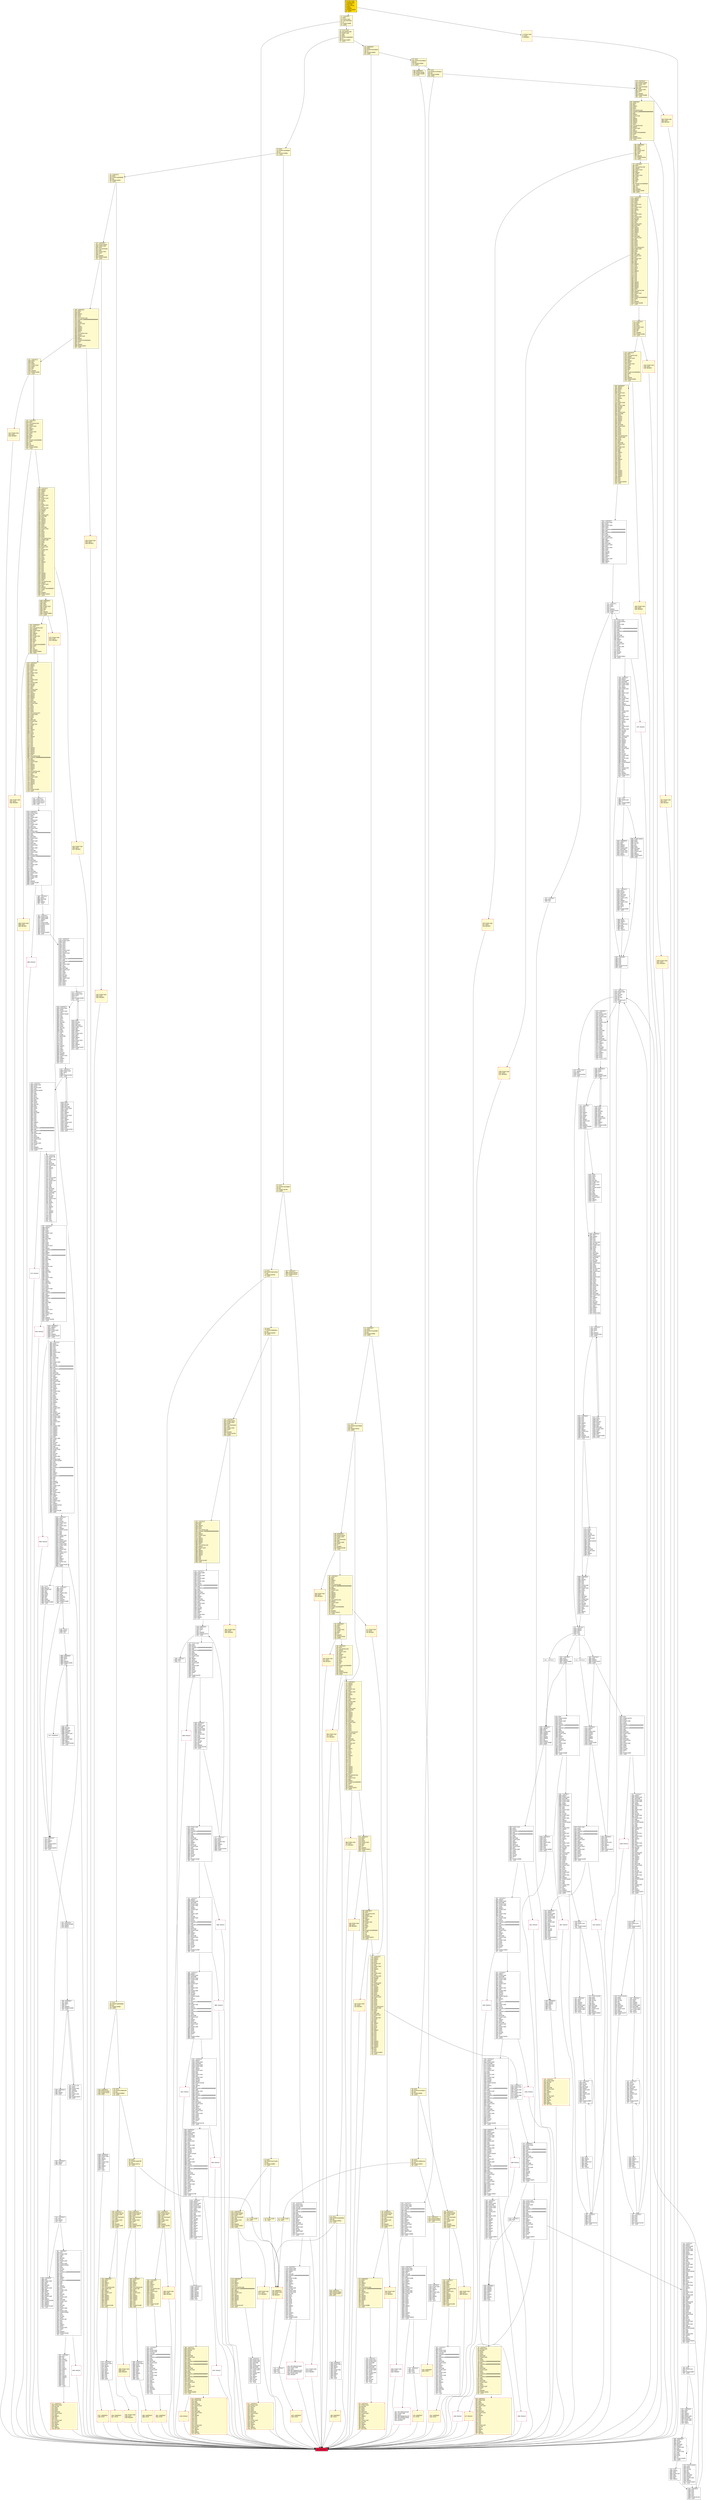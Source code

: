 digraph G {
bgcolor=transparent rankdir=UD;
node [shape=box style=filled color=black fillcolor=white fontname=arial fontcolor=black];
417 [label="417: PUSH1 0x00\l419: DUP1\l420: REVERT\l" fillcolor=lemonchiffon shape=Msquare color=crimson ];
3611 [label="3611: RETURNDATASIZE\l3612: PUSH1 0x00\l3614: DUP1\l3615: RETURNDATACOPY\l3616: RETURNDATASIZE\l3617: PUSH1 0x00\l3619: REVERT\l" shape=Msquare color=crimson ];
5072 [label="5072: JUMPDEST\l5073: PUSH1 0x00\l5075: DUP1\l5076: SWAP1\l5077: POP\l5078: DUP2\l5079: DUP2\l5080: ADD\l5081: SWAP1\l5082: POP\l5083: POP\l5084: POP\l5085: JUMP\l" ];
5525 [label="5525: PUSH1 0x00\l5527: DUP1\l5528: DUP11\l5529: PUSH20 0xffffffffffffffffffffffffffffffffffffffff\l5550: AND\l5551: PUSH20 0xffffffffffffffffffffffffffffffffffffffff\l5572: AND\l5573: DUP2\l5574: MSTORE\l5575: PUSH1 0x20\l5577: ADD\l5578: SWAP1\l5579: DUP2\l5580: MSTORE\l5581: PUSH1 0x20\l5583: ADD\l5584: PUSH1 0x00\l5586: SHA3\l5587: DUP2\l5588: DUP2\l5589: SLOAD\l5590: DUP2\l5591: LT\l5592: PUSH2 0x15dd\l5595: JUMPI\l" ];
3469 [label="3469: JUMPDEST\l3470: PUSH1 0x02\l3472: PUSH1 0x00\l3474: CALLER\l3475: PUSH20 0xffffffffffffffffffffffffffffffffffffffff\l3496: AND\l3497: PUSH20 0xffffffffffffffffffffffffffffffffffffffff\l3518: AND\l3519: DUP2\l3520: MSTORE\l3521: PUSH1 0x20\l3523: ADD\l3524: SWAP1\l3525: DUP2\l3526: MSTORE\l3527: PUSH1 0x20\l3529: ADD\l3530: PUSH1 0x00\l3532: SHA3\l3533: SLOAD\l3534: TIMESTAMP\l3535: GT\l3536: PUSH2 0x0dd8\l3539: JUMPI\l" ];
1459 [label="1459: JUMPDEST\l1460: SWAP2\l1461: SWAP1\l1462: DUP1\l1463: DUP1\l1464: PUSH1 0x1f\l1466: ADD\l1467: PUSH1 0x20\l1469: DUP1\l1470: SWAP2\l1471: DIV\l1472: MUL\l1473: PUSH1 0x20\l1475: ADD\l1476: PUSH1 0x40\l1478: MLOAD\l1479: SWAP1\l1480: DUP2\l1481: ADD\l1482: PUSH1 0x40\l1484: MSTORE\l1485: DUP1\l1486: SWAP4\l1487: SWAP3\l1488: SWAP2\l1489: SWAP1\l1490: DUP2\l1491: DUP2\l1492: MSTORE\l1493: PUSH1 0x20\l1495: ADD\l1496: DUP4\l1497: DUP4\l1498: DUP1\l1499: DUP3\l1500: DUP5\l1501: CALLDATACOPY\l1502: PUSH1 0x00\l1504: DUP2\l1505: DUP5\l1506: ADD\l1507: MSTORE\l1508: PUSH1 0x1f\l1510: NOT\l1511: PUSH1 0x1f\l1513: DUP3\l1514: ADD\l1515: AND\l1516: SWAP1\l1517: POP\l1518: DUP1\l1519: DUP4\l1520: ADD\l1521: SWAP3\l1522: POP\l1523: POP\l1524: POP\l1525: POP\l1526: POP\l1527: POP\l1528: POP\l1529: SWAP2\l1530: SWAP3\l1531: SWAP2\l1532: SWAP3\l1533: SWAP1\l1534: DUP1\l1535: CALLDATALOAD\l1536: SWAP1\l1537: PUSH1 0x20\l1539: ADD\l1540: SWAP1\l1541: PUSH5 0x0100000000\l1547: DUP2\l1548: GT\l1549: ISZERO\l1550: PUSH2 0x0616\l1553: JUMPI\l" fillcolor=lemonchiffon ];
1112 [label="1112: JUMPDEST\l1113: DUP3\l1114: ADD\l1115: DUP4\l1116: PUSH1 0x20\l1118: DUP3\l1119: ADD\l1120: GT\l1121: ISZERO\l1122: PUSH2 0x046a\l1125: JUMPI\l" fillcolor=lemonchiffon ];
5086 [label="5086: JUMPDEST\l5087: PUSH1 0x00\l5089: DUP1\l5090: SWAP1\l5091: POP\l5092: DUP2\l5093: DUP2\l5094: ADD\l5095: SWAP1\l5096: POP\l5097: POP\l5098: POP\l5099: JUMP\l" ];
5810 [label="5810: INVALID\l" shape=Msquare color=crimson ];
1455 [label="1455: PUSH1 0x00\l1457: DUP1\l1458: REVERT\l" fillcolor=lemonchiffon shape=Msquare color=crimson ];
102 [label="102: JUMPDEST\l103: DUP1\l104: PUSH4 0x846d9491\l109: EQ\l110: PUSH2 0x052c\l113: JUMPI\l" fillcolor=lemonchiffon ];
435 [label="435: PUSH1 0x00\l437: DUP1\l438: REVERT\l" fillcolor=lemonchiffon shape=Msquare color=crimson ];
1921 [label="1921: JUMPDEST\l1922: STOP\l" fillcolor=lemonchiffon shape=Msquare color=crimson ];
5597 [label="5597: JUMPDEST\l5598: SWAP1\l5599: PUSH1 0x00\l5601: MSTORE\l5602: PUSH1 0x20\l5604: PUSH1 0x00\l5606: SHA3\l5607: SWAP1\l5608: PUSH1 0x07\l5610: MUL\l5611: ADD\l5612: PUSH1 0x00\l5614: ADD\l5615: SLOAD\l5616: PUSH1 0x00\l5618: DUP1\l5619: DUP12\l5620: PUSH20 0xffffffffffffffffffffffffffffffffffffffff\l5641: AND\l5642: PUSH20 0xffffffffffffffffffffffffffffffffffffffff\l5663: AND\l5664: DUP2\l5665: MSTORE\l5666: PUSH1 0x20\l5668: ADD\l5669: SWAP1\l5670: DUP2\l5671: MSTORE\l5672: PUSH1 0x20\l5674: ADD\l5675: PUSH1 0x00\l5677: SHA3\l5678: DUP3\l5679: DUP2\l5680: SLOAD\l5681: DUP2\l5682: LT\l5683: PUSH2 0x1638\l5686: JUMPI\l" ];
4356 [label="4356: JUMPDEST\l4357: SWAP4\l4358: SWAP3\l4359: POP\l4360: POP\l4361: POP\l4362: JUMP\l" ];
3624 [label="3624: JUMPDEST\l3625: PUSH1 0x00\l3627: DUP1\l3628: PUSH1 0x00\l3630: DUP1\l3631: DUP7\l3632: PUSH20 0xffffffffffffffffffffffffffffffffffffffff\l3653: AND\l3654: PUSH20 0xffffffffffffffffffffffffffffffffffffffff\l3675: AND\l3676: DUP2\l3677: MSTORE\l3678: PUSH1 0x20\l3680: ADD\l3681: SWAP1\l3682: DUP2\l3683: MSTORE\l3684: PUSH1 0x20\l3686: ADD\l3687: PUSH1 0x00\l3689: SHA3\l3690: DUP1\l3691: SLOAD\l3692: SWAP1\l3693: POP\l3694: SWAP1\l3695: POP\l3696: PUSH1 0x00\l3698: DUP1\l3699: SWAP1\l3700: POP\l" ];
360 [label="360: JUMPDEST\l361: DUP2\l362: ADD\l363: SWAP1\l364: DUP1\l365: DUP1\l366: CALLDATALOAD\l367: PUSH20 0xffffffffffffffffffffffffffffffffffffffff\l388: AND\l389: SWAP1\l390: PUSH1 0x20\l392: ADD\l393: SWAP1\l394: SWAP3\l395: SWAP2\l396: SWAP1\l397: DUP1\l398: CALLDATALOAD\l399: SWAP1\l400: PUSH1 0x20\l402: ADD\l403: SWAP1\l404: PUSH5 0x0100000000\l410: DUP2\l411: GT\l412: ISZERO\l413: PUSH2 0x01a5\l416: JUMPI\l" fillcolor=lemonchiffon ];
2783 [label="2783: DUP1\l2784: PUSH1 0x1f\l2786: LT\l2787: PUSH2 0x0afa\l2790: JUMPI\l" ];
6967 [label="6967: JUMPDEST\l6968: DUP3\l6969: DUP1\l6970: ADD\l6971: PUSH1 0x01\l6973: ADD\l6974: DUP6\l6975: SSTORE\l6976: DUP3\l6977: ISZERO\l6978: PUSH2 0x1b65\l6981: JUMPI\l" ];
957 [label="957: PUSH1 0x00\l959: DUP1\l960: REVERT\l" fillcolor=lemonchiffon shape=Msquare color=crimson ];
706 [label="706: JUMPDEST\l707: PUSH1 0x40\l709: MLOAD\l710: DUP1\l711: DUP7\l712: DUP2\l713: MSTORE\l714: PUSH1 0x20\l716: ADD\l717: DUP6\l718: PUSH20 0xffffffffffffffffffffffffffffffffffffffff\l739: AND\l740: PUSH20 0xffffffffffffffffffffffffffffffffffffffff\l761: AND\l762: DUP2\l763: MSTORE\l764: PUSH1 0x20\l766: ADD\l767: DUP5\l768: PUSH20 0xffffffffffffffffffffffffffffffffffffffff\l789: AND\l790: PUSH20 0xffffffffffffffffffffffffffffffffffffffff\l811: AND\l812: DUP2\l813: MSTORE\l814: PUSH1 0x20\l816: ADD\l817: DUP4\l818: PUSH1 0x02\l820: DUP2\l821: GT\l822: ISZERO\l823: PUSH2 0x033c\l826: JUMPI\l" fillcolor=lemonchiffon ];
1840 [label="1840: JUMPDEST\l1841: DUP2\l1842: ADD\l1843: SWAP1\l1844: DUP1\l1845: DUP1\l1846: CALLDATALOAD\l1847: PUSH1 0xff\l1849: AND\l1850: SWAP1\l1851: PUSH1 0x20\l1853: ADD\l1854: SWAP1\l1855: SWAP3\l1856: SWAP2\l1857: SWAP1\l1858: POP\l1859: POP\l1860: POP\l1861: PUSH2 0x13de\l1864: JUMP\l" fillcolor=lemonchiffon ];
896 [label="896: PUSH1 0x00\l898: DUP1\l899: REVERT\l" fillcolor=lemonchiffon shape=Msquare color=crimson ];
2585 [label="2585: DUP3\l2586: SWAP1\l2587: SUB\l2588: PUSH1 0x1f\l2590: AND\l2591: DUP3\l2592: ADD\l2593: SWAP2\l" ];
7036 [label="7036: JUMPDEST\l7037: DUP1\l7038: DUP3\l7039: GT\l7040: ISZERO\l7041: PUSH2 0x1b94\l7044: JUMPI\l" ];
6629 [label="6629: JUMPDEST\l6630: PUSH1 0x01\l6632: DUP4\l6633: PUSH1 0x20\l6635: SUB\l6636: PUSH2 0x0100\l6639: EXP\l6640: SUB\l6641: DUP1\l6642: NOT\l6643: DUP3\l6644: MLOAD\l6645: AND\l6646: DUP2\l6647: DUP5\l6648: MLOAD\l6649: AND\l6650: DUP1\l6651: DUP3\l6652: OR\l6653: DUP6\l6654: MSTORE\l6655: POP\l6656: POP\l6657: POP\l6658: POP\l6659: POP\l6660: POP\l6661: SWAP1\l6662: POP\l6663: ADD\l6664: DUP4\l6665: PUSH20 0xffffffffffffffffffffffffffffffffffffffff\l6686: AND\l6687: PUSH20 0xffffffffffffffffffffffffffffffffffffffff\l6708: AND\l6709: PUSH1 0x60\l6711: SHL\l6712: DUP2\l6713: MSTORE\l6714: PUSH1 0x14\l6716: ADD\l6717: DUP3\l6718: PUSH1 0x02\l6720: DUP2\l6721: GT\l6722: ISZERO\l6723: PUSH2 0x1a48\l6726: JUMPI\l" ];
2853 [label="2853: JUMPDEST\l2854: POP\l2855: POP\l2856: POP\l2857: POP\l2858: POP\l2859: PUSH2 0x17eb\l2862: JUMP\l" ];
4339 [label="4339: JUMPDEST\l4340: POP\l4341: DUP1\l4342: DUP1\l4343: PUSH1 0x01\l4345: ADD\l4346: SWAP2\l4347: POP\l4348: POP\l4349: PUSH2 0x0e75\l4352: JUMP\l" ];
6143 [label="6143: JUMPDEST\l6144: DUP2\l6145: PUSH1 0x40\l6147: MLOAD\l6148: PUSH1 0x20\l6150: ADD\l6151: DUP1\l6152: DUP1\l6153: PUSH1 0x20\l6155: ADD\l6156: DUP3\l6157: DUP2\l6158: SUB\l6159: DUP3\l6160: MSTORE\l6161: DUP4\l6162: DUP2\l6163: DUP2\l6164: MLOAD\l6165: DUP2\l6166: MSTORE\l6167: PUSH1 0x20\l6169: ADD\l6170: SWAP2\l6171: POP\l6172: DUP1\l6173: MLOAD\l6174: SWAP1\l6175: PUSH1 0x20\l6177: ADD\l6178: SWAP1\l6179: DUP1\l6180: DUP4\l6181: DUP4\l6182: PUSH1 0x00\l" ];
1421 [label="1421: PUSH1 0x00\l1423: DUP1\l1424: REVERT\l" fillcolor=lemonchiffon shape=Msquare color=crimson ];
4353 [label="4353: JUMPDEST\l4354: POP\l4355: POP\l" ];
7064 [label="7064: JUMPDEST\l7065: SWAP1\l7066: JUMP\l" ];
1941 [label="1941: PUSH1 0x00\l1943: DUP1\l1944: REVERT\l" fillcolor=lemonchiffon shape=Msquare color=crimson ];
421 [label="421: JUMPDEST\l422: DUP3\l423: ADD\l424: DUP4\l425: PUSH1 0x20\l427: DUP3\l428: ADD\l429: GT\l430: ISZERO\l431: PUSH2 0x01b7\l434: JUMPI\l" fillcolor=lemonchiffon ];
6985 [label="6985: JUMPDEST\l6986: DUP3\l6987: DUP2\l6988: GT\l6989: ISZERO\l6990: PUSH2 0x1b64\l6993: JUMPI\l" ];
1867 [label="1867: JUMPDEST\l1868: PUSH2 0x0753\l1871: PUSH2 0x13ec\l1874: JUMP\l" fillcolor=lemonchiffon ];
2952 [label="2952: JUMPDEST\l2953: SWAP1\l2954: PUSH1 0x00\l2956: MSTORE\l2957: PUSH1 0x20\l2959: PUSH1 0x00\l2961: SHA3\l2962: SWAP1\l2963: PUSH1 0x07\l2965: MUL\l2966: ADD\l2967: PUSH1 0x00\l2969: ADD\l2970: SLOAD\l2971: PUSH1 0x00\l2973: DUP1\l2974: DUP13\l2975: PUSH20 0xffffffffffffffffffffffffffffffffffffffff\l2996: AND\l2997: PUSH20 0xffffffffffffffffffffffffffffffffffffffff\l3018: AND\l3019: DUP2\l3020: MSTORE\l3021: PUSH1 0x20\l3023: ADD\l3024: SWAP1\l3025: DUP2\l3026: MSTORE\l3027: PUSH1 0x20\l3029: ADD\l3030: PUSH1 0x00\l3032: SHA3\l3033: DUP4\l3034: DUP2\l3035: SLOAD\l3036: DUP2\l3037: LT\l3038: PUSH2 0x0be3\l3041: JUMPI\l" ];
6594 [label="6594: JUMPDEST\l6595: PUSH1 0x20\l6597: DUP4\l6598: LT\l6599: PUSH2 0x19e5\l6602: JUMPI\l" ];
76 [label="76: DUP1\l77: PUSH4 0xb6befece\l82: EQ\l83: PUSH2 0x0783\l86: JUMPI\l" fillcolor=lemonchiffon ];
590 [label="590: JUMPDEST\l591: DUP1\l592: CALLDATALOAD\l593: SWAP1\l594: PUSH1 0x20\l596: ADD\l597: SWAP2\l598: DUP5\l599: PUSH1 0x01\l601: DUP4\l602: MUL\l603: DUP5\l604: ADD\l605: GT\l606: PUSH5 0x0100000000\l612: DUP4\l613: GT\l614: OR\l615: ISZERO\l616: PUSH2 0x0270\l619: JUMPI\l" fillcolor=lemonchiffon ];
7030 [label="7030: JUMPDEST\l7031: PUSH2 0x1b98\l7034: SWAP2\l7035: SWAP1\l" ];
4917 [label="4917: JUMPDEST\l4918: POP\l4919: PUSH1 0x80\l4921: DUP3\l4922: ADD\l4923: MLOAD\l4924: DUP2\l4925: PUSH1 0x04\l4927: ADD\l4928: PUSH1 0x00\l4930: PUSH2 0x0100\l4933: EXP\l4934: DUP2\l4935: SLOAD\l4936: DUP2\l4937: PUSH20 0xffffffffffffffffffffffffffffffffffffffff\l4958: MUL\l4959: NOT\l4960: AND\l4961: SWAP1\l4962: DUP4\l4963: PUSH20 0xffffffffffffffffffffffffffffffffffffffff\l4984: AND\l4985: MUL\l4986: OR\l4987: SWAP1\l4988: SSTORE\l4989: POP\l4990: PUSH1 0xa0\l4992: DUP3\l4993: ADD\l4994: MLOAD\l4995: DUP2\l4996: PUSH1 0x05\l4998: ADD\l4999: SSTORE\l5000: PUSH1 0xc0\l5002: DUP3\l5003: ADD\l5004: MLOAD\l5005: DUP2\l5006: PUSH1 0x06\l5008: ADD\l5009: PUSH1 0x00\l5011: PUSH2 0x0100\l5014: EXP\l5015: DUP2\l5016: SLOAD\l5017: DUP2\l5018: PUSH1 0xff\l5020: MUL\l5021: NOT\l5022: AND\l5023: SWAP1\l5024: DUP4\l5025: PUSH1 0x02\l5027: DUP2\l5028: GT\l5029: ISZERO\l5030: PUSH2 0x13ab\l5033: JUMPI\l" ];
6193 [label="6193: DUP1\l6194: DUP3\l6195: ADD\l6196: MLOAD\l6197: DUP2\l6198: DUP5\l6199: ADD\l6200: MSTORE\l6201: PUSH1 0x20\l6203: DUP2\l6204: ADD\l6205: SWAP1\l6206: POP\l6207: PUSH2 0x1828\l6210: JUMP\l" ];
572 [label="572: JUMPDEST\l573: DUP3\l574: ADD\l575: DUP4\l576: PUSH1 0x20\l578: DUP3\l579: ADD\l580: GT\l581: ISZERO\l582: PUSH2 0x024e\l585: JUMPI\l" fillcolor=lemonchiffon ];
1009 [label="1009: PUSH1 0x00\l1011: DUP1\l1012: REVERT\l" fillcolor=lemonchiffon shape=Msquare color=crimson ];
6895 [label="6895: INVALID\l" shape=Msquare color=crimson ];
4203 [label="4203: DUP3\l4204: SWAP1\l4205: SUB\l4206: PUSH1 0x1f\l4208: AND\l4209: DUP3\l4210: ADD\l4211: SWAP2\l" ];
4659 [label="4659: JUMPDEST\l4660: DUP2\l4661: MSTORE\l4662: POP\l4663: POP\l4664: DUP1\l4665: DUP4\l4666: PUSH1 0xa0\l4668: ADD\l4669: DUP2\l4670: DUP2\l4671: MSTORE\l4672: POP\l4673: POP\l4674: PUSH1 0x00\l4676: DUP1\l4677: DUP11\l4678: PUSH20 0xffffffffffffffffffffffffffffffffffffffff\l4699: AND\l4700: PUSH20 0xffffffffffffffffffffffffffffffffffffffff\l4721: AND\l4722: DUP2\l4723: MSTORE\l4724: PUSH1 0x20\l4726: ADD\l4727: SWAP1\l4728: DUP2\l4729: MSTORE\l4730: PUSH1 0x20\l4732: ADD\l4733: PUSH1 0x00\l4735: SHA3\l4736: DUP4\l4737: SWAP1\l4738: DUP1\l4739: PUSH1 0x01\l4741: DUP2\l4742: SLOAD\l4743: ADD\l4744: DUP1\l4745: DUP3\l4746: SSTORE\l4747: DUP1\l4748: SWAP2\l4749: POP\l4750: POP\l4751: SWAP1\l4752: PUSH1 0x01\l4754: DUP3\l4755: SUB\l4756: SWAP1\l4757: PUSH1 0x00\l4759: MSTORE\l4760: PUSH1 0x20\l4762: PUSH1 0x00\l4764: SHA3\l4765: SWAP1\l4766: PUSH1 0x07\l4768: MUL\l4769: ADD\l4770: PUSH1 0x00\l4772: SWAP1\l4773: SWAP2\l4774: SWAP3\l4775: SWAP1\l4776: SWAP2\l4777: SWAP1\l4778: SWAP2\l4779: POP\l4780: PUSH1 0x00\l4782: DUP3\l4783: ADD\l4784: MLOAD\l4785: DUP2\l4786: PUSH1 0x00\l4788: ADD\l4789: SSTORE\l4790: PUSH1 0x20\l4792: DUP3\l4793: ADD\l4794: MLOAD\l4795: DUP2\l4796: PUSH1 0x01\l4798: ADD\l4799: PUSH1 0x00\l4801: PUSH2 0x0100\l4804: EXP\l4805: DUP2\l4806: SLOAD\l4807: DUP2\l4808: PUSH20 0xffffffffffffffffffffffffffffffffffffffff\l4829: MUL\l4830: NOT\l4831: AND\l4832: SWAP1\l4833: DUP4\l4834: PUSH20 0xffffffffffffffffffffffffffffffffffffffff\l4855: AND\l4856: MUL\l4857: OR\l4858: SWAP1\l4859: SSTORE\l4860: POP\l4861: PUSH1 0x40\l4863: DUP3\l4864: ADD\l4865: MLOAD\l4866: DUP2\l4867: PUSH1 0x02\l4869: ADD\l4870: SWAP1\l4871: DUP1\l4872: MLOAD\l4873: SWAP1\l4874: PUSH1 0x20\l4876: ADD\l4877: SWAP1\l4878: PUSH2 0x1318\l4881: SWAP3\l4882: SWAP2\l4883: SWAP1\l4884: PUSH2 0x1af6\l4887: JUMP\l" ];
3910 [label="3910: JUMPDEST\l3911: DUP3\l3912: ADD\l3913: SWAP2\l3914: SWAP1\l3915: PUSH1 0x00\l3917: MSTORE\l3918: PUSH1 0x20\l3920: PUSH1 0x00\l3922: SHA3\l3923: SWAP1\l" ];
3710 [label="3710: PUSH1 0x00\l3712: PUSH2 0x0f7b\l3715: DUP7\l3716: PUSH1 0x00\l3718: DUP1\l3719: DUP11\l3720: PUSH20 0xffffffffffffffffffffffffffffffffffffffff\l3741: AND\l3742: PUSH20 0xffffffffffffffffffffffffffffffffffffffff\l3763: AND\l3764: DUP2\l3765: MSTORE\l3766: PUSH1 0x20\l3768: ADD\l3769: SWAP1\l3770: DUP2\l3771: MSTORE\l3772: PUSH1 0x20\l3774: ADD\l3775: PUSH1 0x00\l3777: SHA3\l3778: DUP5\l3779: DUP2\l3780: SLOAD\l3781: DUP2\l3782: LT\l3783: PUSH2 0x0ecc\l3786: JUMPI\l" ];
5242 [label="5242: RETURNDATASIZE\l5243: PUSH1 0x00\l5245: DUP1\l5246: RETURNDATACOPY\l5247: RETURNDATASIZE\l5248: PUSH1 0x00\l5250: REVERT\l" shape=Msquare color=crimson ];
4150 [label="4150: PUSH2 0x0100\l4153: DUP1\l4154: DUP4\l4155: SLOAD\l4156: DIV\l4157: MUL\l4158: DUP4\l4159: MSTORE\l4160: SWAP2\l4161: PUSH1 0x20\l4163: ADD\l4164: SWAP2\l4165: PUSH2 0x1074\l4168: JUMP\l" ];
2239 [label="2239: JUMPDEST\l2240: PUSH1 0x01\l2242: PUSH1 0x20\l2244: MSTORE\l2245: DUP1\l2246: PUSH1 0x00\l2248: MSTORE\l2249: PUSH1 0x40\l2251: PUSH1 0x00\l2253: SHA3\l2254: PUSH1 0x00\l2256: SWAP2\l2257: POP\l2258: SWAP1\l2259: POP\l2260: SLOAD\l2261: DUP2\l2262: JUMP\l" ];
868 [label="868: JUMPDEST\l869: PUSH2 0x036c\l872: PUSH2 0x0d8d\l875: JUMP\l" fillcolor=lemonchiffon ];
3288 [label="3288: INVALID\l" shape=Msquare color=crimson ];
4310 [label="4310: INVALID\l" shape=Msquare color=crimson ];
975 [label="975: PUSH1 0x00\l977: DUP1\l978: REVERT\l" fillcolor=lemonchiffon shape=Msquare color=crimson ];
3620 [label="3620: JUMPDEST\l3621: POP\l3622: POP\l3623: JUMP\l" ];
2688 [label="2688: JUMPDEST\l2689: SWAP1\l2690: PUSH1 0x00\l2692: MSTORE\l2693: PUSH1 0x20\l2695: PUSH1 0x00\l2697: SHA3\l2698: SWAP1\l2699: PUSH1 0x07\l2701: MUL\l2702: ADD\l2703: PUSH1 0x03\l2705: ADD\l2706: DUP1\l2707: SLOAD\l2708: PUSH1 0x01\l2710: DUP2\l2711: PUSH1 0x01\l2713: AND\l2714: ISZERO\l2715: PUSH2 0x0100\l2718: MUL\l2719: SUB\l2720: AND\l2721: PUSH1 0x02\l2723: SWAP1\l2724: DIV\l2725: DUP1\l2726: PUSH1 0x1f\l2728: ADD\l2729: PUSH1 0x20\l2731: DUP1\l2732: SWAP2\l2733: DIV\l2734: MUL\l2735: PUSH1 0x20\l2737: ADD\l2738: PUSH1 0x40\l2740: MLOAD\l2741: SWAP1\l2742: DUP2\l2743: ADD\l2744: PUSH1 0x40\l2746: MSTORE\l2747: DUP1\l2748: SWAP3\l2749: SWAP2\l2750: SWAP1\l2751: DUP2\l2752: DUP2\l2753: MSTORE\l2754: PUSH1 0x20\l2756: ADD\l2757: DUP3\l2758: DUP1\l2759: SLOAD\l2760: PUSH1 0x01\l2762: DUP2\l2763: PUSH1 0x01\l2765: AND\l2766: ISZERO\l2767: PUSH2 0x0100\l2770: MUL\l2771: SUB\l2772: AND\l2773: PUSH1 0x02\l2775: SWAP1\l2776: DIV\l2777: DUP1\l2778: ISZERO\l2779: PUSH2 0x0b25\l2782: JUMPI\l" ];
3953 [label="3953: JUMPDEST\l3954: POP\l3955: POP\l3956: POP\l3957: POP\l3958: POP\l3959: PUSH2 0x17eb\l3962: JUMP\l" ];
469 [label="469: PUSH1 0x00\l471: DUP1\l472: REVERT\l" fillcolor=lemonchiffon shape=Msquare color=crimson ];
3787 [label="3787: INVALID\l" shape=Msquare color=crimson ];
1013 [label="1013: JUMPDEST\l1014: SWAP2\l1015: SWAP1\l1016: DUP1\l1017: DUP1\l1018: PUSH1 0x1f\l1020: ADD\l1021: PUSH1 0x20\l1023: DUP1\l1024: SWAP2\l1025: DIV\l1026: MUL\l1027: PUSH1 0x20\l1029: ADD\l1030: PUSH1 0x40\l1032: MLOAD\l1033: SWAP1\l1034: DUP2\l1035: ADD\l1036: PUSH1 0x40\l1038: MSTORE\l1039: DUP1\l1040: SWAP4\l1041: SWAP3\l1042: SWAP2\l1043: SWAP1\l1044: DUP2\l1045: DUP2\l1046: MSTORE\l1047: PUSH1 0x20\l1049: ADD\l1050: DUP4\l1051: DUP4\l1052: DUP1\l1053: DUP3\l1054: DUP5\l1055: CALLDATACOPY\l1056: PUSH1 0x00\l1058: DUP2\l1059: DUP5\l1060: ADD\l1061: MSTORE\l1062: PUSH1 0x1f\l1064: NOT\l1065: PUSH1 0x1f\l1067: DUP3\l1068: ADD\l1069: AND\l1070: SWAP1\l1071: POP\l1072: DUP1\l1073: DUP4\l1074: ADD\l1075: SWAP3\l1076: POP\l1077: POP\l1078: POP\l1079: POP\l1080: POP\l1081: POP\l1082: POP\l1083: SWAP2\l1084: SWAP3\l1085: SWAP2\l1086: SWAP3\l1087: SWAP1\l1088: DUP1\l1089: CALLDATALOAD\l1090: SWAP1\l1091: PUSH1 0x20\l1093: ADD\l1094: SWAP1\l1095: PUSH5 0x0100000000\l1101: DUP2\l1102: GT\l1103: ISZERO\l1104: PUSH2 0x0458\l1107: JUMPI\l" fillcolor=lemonchiffon ];
3540 [label="3540: PUSH1 0x00\l3542: DUP1\l3543: REVERT\l" shape=Msquare color=crimson ];
4183 [label="4183: JUMPDEST\l4184: DUP2\l4185: SLOAD\l4186: DUP2\l4187: MSTORE\l4188: SWAP1\l4189: PUSH1 0x01\l4191: ADD\l4192: SWAP1\l4193: PUSH1 0x20\l4195: ADD\l4196: DUP1\l4197: DUP4\l4198: GT\l4199: PUSH2 0x1057\l4202: JUMPI\l" ];
125 [label="125: DUP1\l126: PUSH4 0x8b6f1c8b\l131: EQ\l132: PUSH2 0x06e9\l135: JUMPI\l" fillcolor=lemonchiffon ];
4047 [label="4047: JUMPDEST\l4048: SWAP1\l4049: PUSH1 0x00\l4051: MSTORE\l4052: PUSH1 0x20\l4054: PUSH1 0x00\l4056: SHA3\l4057: SWAP1\l4058: PUSH1 0x07\l4060: MUL\l4061: ADD\l4062: PUSH1 0x03\l4064: ADD\l4065: DUP1\l4066: SLOAD\l4067: PUSH1 0x01\l4069: DUP2\l4070: PUSH1 0x01\l4072: AND\l4073: ISZERO\l4074: PUSH2 0x0100\l4077: MUL\l4078: SUB\l4079: AND\l4080: PUSH1 0x02\l4082: SWAP1\l4083: DIV\l4084: DUP1\l4085: PUSH1 0x1f\l4087: ADD\l4088: PUSH1 0x20\l4090: DUP1\l4091: SWAP2\l4092: DIV\l4093: MUL\l4094: PUSH1 0x20\l4096: ADD\l4097: PUSH1 0x40\l4099: MLOAD\l4100: SWAP1\l4101: DUP2\l4102: ADD\l4103: PUSH1 0x40\l4105: MSTORE\l4106: DUP1\l4107: SWAP3\l4108: SWAP2\l4109: SWAP1\l4110: DUP2\l4111: DUP2\l4112: MSTORE\l4113: PUSH1 0x20\l4115: ADD\l4116: DUP3\l4117: DUP1\l4118: SLOAD\l4119: PUSH1 0x01\l4121: DUP2\l4122: PUSH1 0x01\l4124: AND\l4125: ISZERO\l4126: PUSH2 0x0100\l4129: MUL\l4130: SUB\l4131: AND\l4132: PUSH1 0x02\l4134: SWAP1\l4135: DIV\l4136: DUP1\l4137: ISZERO\l4138: PUSH2 0x1074\l4141: JUMPI\l" ];
3043 [label="3043: JUMPDEST\l3044: SWAP1\l3045: PUSH1 0x00\l3047: MSTORE\l3048: PUSH1 0x20\l3050: PUSH1 0x00\l3052: SHA3\l3053: SWAP1\l3054: PUSH1 0x07\l3056: MUL\l3057: ADD\l3058: PUSH1 0x01\l3060: ADD\l3061: PUSH1 0x00\l3063: SWAP1\l3064: SLOAD\l3065: SWAP1\l3066: PUSH2 0x0100\l3069: EXP\l3070: SWAP1\l3071: DIV\l3072: PUSH20 0xffffffffffffffffffffffffffffffffffffffff\l3093: AND\l3094: PUSH1 0x00\l3096: DUP1\l3097: DUP14\l3098: PUSH20 0xffffffffffffffffffffffffffffffffffffffff\l3119: AND\l3120: PUSH20 0xffffffffffffffffffffffffffffffffffffffff\l3141: AND\l3142: DUP2\l3143: MSTORE\l3144: PUSH1 0x20\l3146: ADD\l3147: SWAP1\l3148: DUP2\l3149: MSTORE\l3150: PUSH1 0x20\l3152: ADD\l3153: PUSH1 0x00\l3155: SHA3\l3156: DUP5\l3157: DUP2\l3158: SLOAD\l3159: DUP2\l3160: LT\l3161: PUSH2 0x0c5e\l3164: JUMPI\l" ];
6135 [label="6135: PUSH1 0x00\l6137: SWAP1\l6138: POP\l6139: PUSH2 0x191b\l6142: JUMP\l" ];
5687 [label="5687: INVALID\l" shape=Msquare color=crimson ];
65 [label="65: DUP1\l66: PUSH4 0xb21d31b6\l71: EQ\l72: PUSH2 0x0755\l75: JUMPI\l" fillcolor=lemonchiffon ];
1816 [label="1816: JUMPDEST\l1817: STOP\l" fillcolor=lemonchiffon shape=Msquare color=crimson ];
1836 [label="1836: PUSH1 0x00\l1838: DUP1\l1839: REVERT\l" fillcolor=lemonchiffon shape=Msquare color=crimson ];
4658 [label="4658: INVALID\l" shape=Msquare color=crimson ];
316 [label="316: JUMPDEST\l317: PUSH1 0x40\l319: MLOAD\l320: DUP1\l321: DUP3\l322: DUP2\l323: MSTORE\l324: PUSH1 0x20\l326: ADD\l327: SWAP2\l328: POP\l329: POP\l330: PUSH1 0x40\l332: MLOAD\l333: DUP1\l334: SWAP2\l335: SUB\l336: SWAP1\l337: RETURN\l" fillcolor=lemonchiffon shape=Msquare color=crimson ];
6513 [label="6513: JUMPDEST\l6514: PUSH1 0x20\l6516: DUP4\l6517: LT\l6518: PUSH2 0x1994\l6521: JUMPI\l" ];
1314 [label="1314: JUMPDEST\l1315: PUSH2 0x052a\l1318: PUSH2 0x115b\l1321: JUMP\l" fillcolor=lemonchiffon ];
4645 [label="4645: INVALID\l" shape=Msquare color=crimson ];
1342 [label="1342: PUSH1 0x00\l1344: DUP1\l1345: REVERT\l" fillcolor=lemonchiffon shape=Msquare color=crimson ];
5335 [label="5335: JUMPDEST\l5336: PUSH1 0x00\l5338: DUP1\l5339: PUSH1 0x00\l5341: DUP1\l5342: PUSH1 0x00\l5344: DUP1\l5345: PUSH1 0x00\l5347: DUP1\l5348: DUP10\l5349: PUSH20 0xffffffffffffffffffffffffffffffffffffffff\l5370: AND\l5371: PUSH20 0xffffffffffffffffffffffffffffffffffffffff\l5392: AND\l5393: DUP2\l5394: MSTORE\l5395: PUSH1 0x20\l5397: ADD\l5398: SWAP1\l5399: DUP2\l5400: MSTORE\l5401: PUSH1 0x20\l5403: ADD\l5404: PUSH1 0x00\l5406: SHA3\l5407: DUP1\l5408: SLOAD\l5409: SWAP1\l5410: POP\l5411: SWAP1\l5412: POP\l5413: PUSH1 0x00\l5415: DUP1\l5416: SWAP1\l5417: POP\l" ];
1286 [label="1286: PUSH1 0x00\l1288: DUP1\l1289: REVERT\l" fillcolor=lemonchiffon shape=Msquare color=crimson ];
136 [label="136: DUP1\l137: PUSH4 0xa8e7ff97\l142: EQ\l143: PUSH2 0x071a\l146: JUMPI\l" fillcolor=lemonchiffon ];
268 [label="268: PUSH1 0x00\l270: DUP1\l271: REVERT\l" fillcolor=lemonchiffon shape=Msquare color=crimson ];
6783 [label="6783: JUMPDEST\l6784: PUSH1 0x40\l6786: MLOAD\l6787: DUP1\l6788: PUSH1 0xe0\l6790: ADD\l6791: PUSH1 0x40\l6793: MSTORE\l6794: DUP1\l6795: PUSH1 0x00\l6797: DUP2\l6798: MSTORE\l6799: PUSH1 0x20\l6801: ADD\l6802: PUSH1 0x00\l6804: PUSH20 0xffffffffffffffffffffffffffffffffffffffff\l6825: AND\l6826: DUP2\l6827: MSTORE\l6828: PUSH1 0x20\l6830: ADD\l6831: PUSH1 0x60\l6833: DUP2\l6834: MSTORE\l6835: PUSH1 0x20\l6837: ADD\l6838: PUSH1 0x60\l6840: DUP2\l6841: MSTORE\l6842: PUSH1 0x20\l6844: ADD\l6845: PUSH1 0x00\l6847: PUSH20 0xffffffffffffffffffffffffffffffffffffffff\l6868: AND\l6869: DUP2\l6870: MSTORE\l6871: PUSH1 0x20\l6873: ADD\l6874: PUSH1 0x00\l6876: DUP1\l6877: NOT\l6878: AND\l6879: DUP2\l6880: MSTORE\l6881: PUSH1 0x20\l6883: ADD\l6884: PUSH1 0x00\l6886: PUSH1 0x02\l6888: DUP2\l6889: GT\l6890: ISZERO\l6891: PUSH2 0x1af0\l6894: JUMPI\l" ];
196 [label="196: DUP1\l197: PUSH4 0x809c2cbe\l202: EQ\l203: PUSH2 0x0522\l206: JUMPI\l" fillcolor=lemonchiffon ];
16 [label="16: JUMPDEST\l17: POP\l18: PUSH1 0x04\l20: CALLDATASIZE\l21: LT\l22: PUSH2 0x00f5\l25: JUMPI\l" fillcolor=lemonchiffon ];
4222 [label="4222: JUMPDEST\l" ];
1312 [label="1312: JUMPDEST\l1313: STOP\l" fillcolor=lemonchiffon shape=Msquare color=crimson ];
4888 [label="4888: JUMPDEST\l4889: POP\l4890: PUSH1 0x60\l4892: DUP3\l4893: ADD\l4894: MLOAD\l4895: DUP2\l4896: PUSH1 0x03\l4898: ADD\l4899: SWAP1\l4900: DUP1\l4901: MLOAD\l4902: SWAP1\l4903: PUSH1 0x20\l4905: ADD\l4906: SWAP1\l4907: PUSH2 0x1335\l4910: SWAP3\l4911: SWAP2\l4912: SWAP1\l4913: PUSH2 0x1af6\l4916: JUMP\l" ];
624 [label="624: JUMPDEST\l625: SWAP2\l626: SWAP1\l627: DUP1\l628: DUP1\l629: PUSH1 0x1f\l631: ADD\l632: PUSH1 0x20\l634: DUP1\l635: SWAP2\l636: DIV\l637: MUL\l638: PUSH1 0x20\l640: ADD\l641: PUSH1 0x40\l643: MLOAD\l644: SWAP1\l645: DUP2\l646: ADD\l647: PUSH1 0x40\l649: MSTORE\l650: DUP1\l651: SWAP4\l652: SWAP3\l653: SWAP2\l654: SWAP1\l655: DUP2\l656: DUP2\l657: MSTORE\l658: PUSH1 0x20\l660: ADD\l661: DUP4\l662: DUP4\l663: DUP1\l664: DUP3\l665: DUP5\l666: CALLDATACOPY\l667: PUSH1 0x00\l669: DUP2\l670: DUP5\l671: ADD\l672: MSTORE\l673: PUSH1 0x1f\l675: NOT\l676: PUSH1 0x1f\l678: DUP3\l679: ADD\l680: AND\l681: SWAP1\l682: POP\l683: DUP1\l684: DUP4\l685: ADD\l686: SWAP3\l687: POP\l688: POP\l689: POP\l690: POP\l691: POP\l692: POP\l693: POP\l694: SWAP2\l695: SWAP3\l696: SWAP2\l697: SWAP3\l698: SWAP1\l699: POP\l700: POP\l701: POP\l702: PUSH2 0x08d7\l705: JUMP\l" fillcolor=lemonchiffon ];
439 [label="439: JUMPDEST\l440: DUP1\l441: CALLDATALOAD\l442: SWAP1\l443: PUSH1 0x20\l445: ADD\l446: SWAP2\l447: DUP5\l448: PUSH1 0x01\l450: DUP4\l451: MUL\l452: DUP5\l453: ADD\l454: GT\l455: PUSH5 0x0100000000\l461: DUP4\l462: GT\l463: OR\l464: ISZERO\l465: PUSH2 0x01d9\l468: JUMPI\l" fillcolor=lemonchiffon ];
6073 [label="6073: JUMPDEST\l6074: DUP1\l6075: DUP1\l6076: PUSH1 0x01\l6078: ADD\l6079: SWAP2\l6080: POP\l6081: POP\l6082: PUSH2 0x152a\l6085: JUMP\l" ];
4487 [label="4487: JUMPDEST\l4488: SWAP1\l4489: POP\l4490: DUP2\l4491: DUP4\l4492: PUSH1 0x00\l4494: ADD\l4495: DUP2\l4496: DUP2\l4497: MSTORE\l4498: POP\l4499: POP\l4500: DUP9\l4501: DUP4\l4502: PUSH1 0x20\l4504: ADD\l4505: SWAP1\l4506: PUSH20 0xffffffffffffffffffffffffffffffffffffffff\l4527: AND\l4528: SWAP1\l4529: DUP2\l4530: PUSH20 0xffffffffffffffffffffffffffffffffffffffff\l4551: AND\l4552: DUP2\l4553: MSTORE\l4554: POP\l4555: POP\l4556: DUP8\l4557: DUP4\l4558: PUSH1 0x40\l4560: ADD\l4561: DUP2\l4562: SWAP1\l4563: MSTORE\l4564: POP\l4565: DUP7\l4566: DUP4\l4567: PUSH1 0x60\l4569: ADD\l4570: DUP2\l4571: SWAP1\l4572: MSTORE\l4573: POP\l4574: DUP6\l4575: DUP4\l4576: PUSH1 0x80\l4578: ADD\l4579: SWAP1\l4580: PUSH20 0xffffffffffffffffffffffffffffffffffffffff\l4601: AND\l4602: SWAP1\l4603: DUP2\l4604: PUSH20 0xffffffffffffffffffffffffffffffffffffffff\l4625: AND\l4626: DUP2\l4627: MSTORE\l4628: POP\l4629: POP\l4630: DUP5\l4631: DUP4\l4632: PUSH1 0xc0\l4634: ADD\l4635: SWAP1\l4636: PUSH1 0x02\l4638: DUP2\l4639: GT\l4640: ISZERO\l4641: PUSH2 0x1226\l4644: JUMPI\l" ];
7013 [label="7013: JUMPDEST\l7014: POP\l7015: SWAP1\l7016: POP\l7017: PUSH2 0x1b72\l7020: SWAP2\l7021: SWAP1\l7022: PUSH2 0x1b76\l7025: JUMP\l" ];
1322 [label="1322: JUMPDEST\l1323: STOP\l" fillcolor=lemonchiffon shape=Msquare color=crimson ];
2687 [label="2687: INVALID\l" shape=Msquare color=crimson ];
5427 [label="5427: PUSH1 0x00\l5429: DUP1\l5430: DUP11\l5431: PUSH20 0xffffffffffffffffffffffffffffffffffffffff\l5452: AND\l5453: PUSH20 0xffffffffffffffffffffffffffffffffffffffff\l5474: AND\l5475: DUP2\l5476: MSTORE\l5477: PUSH1 0x20\l5479: ADD\l5480: SWAP1\l5481: DUP2\l5482: MSTORE\l5483: PUSH1 0x20\l5485: ADD\l5486: PUSH1 0x00\l5488: SHA3\l5489: DUP2\l5490: DUP2\l5491: SLOAD\l5492: DUP2\l5493: LT\l5494: PUSH2 0x157b\l5497: JUMPI\l" ];
4467 [label="4467: JUMPDEST\l4468: PUSH1 0x00\l4470: TIMESTAMP\l4471: SWAP1\l4472: POP\l4473: PUSH1 0x00\l4475: PUSH2 0x1187\l4478: DUP10\l4479: DUP10\l4480: DUP10\l4481: DUP10\l4482: DUP10\l4483: PUSH2 0x1921\l4486: JUMP\l" ];
356 [label="356: PUSH1 0x00\l358: DUP1\l359: REVERT\l" fillcolor=lemonchiffon shape=Msquare color=crimson ];
6896 [label="6896: JUMPDEST\l6897: DUP2\l6898: MSTORE\l6899: POP\l6900: SWAP1\l6901: JUMP\l" ];
6982 [label="6982: SWAP2\l6983: DUP3\l6984: ADD\l" ];
1895 [label="1895: PUSH1 0x00\l1897: DUP1\l1898: REVERT\l" fillcolor=lemonchiffon shape=Msquare color=crimson ];
250 [label="250: JUMPDEST\l251: PUSH2 0x013c\l254: PUSH1 0x04\l256: DUP1\l257: CALLDATASIZE\l258: SUB\l259: PUSH1 0x20\l261: DUP2\l262: LT\l263: ISZERO\l264: PUSH2 0x0110\l267: JUMPI\l" fillcolor=lemonchiffon ];
1875 [label="1875: JUMPDEST\l1876: STOP\l" fillcolor=lemonchiffon shape=Msquare color=crimson ];
5251 [label="5251: JUMPDEST\l5252: POP\l5253: POP\l5254: JUMP\l" ];
1346 [label="1346: JUMPDEST\l1347: DUP2\l1348: ADD\l1349: SWAP1\l1350: DUP1\l1351: DUP1\l1352: CALLDATALOAD\l1353: PUSH20 0xffffffffffffffffffffffffffffffffffffffff\l1374: AND\l1375: SWAP1\l1376: PUSH1 0x20\l1378: ADD\l1379: SWAP1\l1380: SWAP3\l1381: SWAP2\l1382: SWAP1\l1383: DUP1\l1384: CALLDATALOAD\l1385: SWAP1\l1386: PUSH1 0x20\l1388: ADD\l1389: SWAP1\l1390: PUSH5 0x0100000000\l1396: DUP2\l1397: GT\l1398: ISZERO\l1399: PUSH2 0x057f\l1402: JUMPI\l" fillcolor=lemonchiffon ];
1877 [label="1877: JUMPDEST\l1878: PUSH2 0x0781\l1881: PUSH1 0x04\l1883: DUP1\l1884: CALLDATASIZE\l1885: SUB\l1886: PUSH1 0x20\l1888: DUP2\l1889: LT\l1890: ISZERO\l1891: PUSH2 0x076b\l1894: JUMPI\l" fillcolor=lemonchiffon ];
338 [label="338: JUMPDEST\l339: PUSH2 0x02c2\l342: PUSH1 0x04\l344: DUP1\l345: CALLDATASIZE\l346: SUB\l347: PUSH1 0x60\l349: DUP2\l350: LT\l351: ISZERO\l352: PUSH2 0x0168\l355: JUMPI\l" fillcolor=lemonchiffon ];
4457 [label="4457: JUMPDEST\l4458: PUSH1 0x00\l4460: PUSH2 0x1173\l4463: PUSH2 0x1a7f\l4466: JUMP\l" ];
2173 [label="2173: JUMPDEST\l2174: DUP2\l2175: ADD\l2176: SWAP1\l2177: DUP1\l2178: DUP1\l2179: CALLDATALOAD\l2180: PUSH20 0xffffffffffffffffffffffffffffffffffffffff\l2201: AND\l2202: SWAP1\l2203: PUSH1 0x20\l2205: ADD\l2206: SWAP1\l2207: SWAP3\l2208: SWAP2\l2209: SWAP1\l2210: POP\l2211: POP\l2212: POP\l2213: PUSH2 0x17d3\l2216: JUMP\l" fillcolor=lemonchiffon ];
1403 [label="1403: PUSH1 0x00\l1405: DUP1\l1406: REVERT\l" fillcolor=lemonchiffon shape=Msquare color=crimson ];
1923 [label="1923: JUMPDEST\l1924: PUSH2 0x07cf\l1927: PUSH1 0x04\l1929: DUP1\l1930: CALLDATASIZE\l1931: SUB\l1932: PUSH1 0x40\l1934: DUP2\l1935: LT\l1936: ISZERO\l1937: PUSH2 0x0799\l1940: JUMPI\l" fillcolor=lemonchiffon ];
1865 [label="1865: JUMPDEST\l1866: STOP\l" fillcolor=lemonchiffon shape=Msquare color=crimson ];
5255 [label="5255: JUMPDEST\l5256: DUP1\l5257: PUSH1 0x02\l5259: PUSH1 0x00\l5261: CALLER\l5262: PUSH20 0xffffffffffffffffffffffffffffffffffffffff\l5283: AND\l5284: PUSH20 0xffffffffffffffffffffffffffffffffffffffff\l5305: AND\l5306: DUP2\l5307: MSTORE\l5308: PUSH1 0x20\l5310: ADD\l5311: SWAP1\l5312: DUP2\l5313: MSTORE\l5314: PUSH1 0x20\l5316: ADD\l5317: PUSH1 0x00\l5319: SHA3\l5320: PUSH1 0x00\l5322: DUP3\l5323: DUP3\l5324: SLOAD\l5325: ADD\l5326: SWAP3\l5327: POP\l5328: POP\l5329: DUP2\l5330: SWAP1\l5331: SSTORE\l5332: POP\l5333: POP\l5334: JUMP\l" ];
3165 [label="3165: INVALID\l" shape=Msquare color=crimson ];
174 [label="174: DUP1\l175: PUSH4 0x7974bc5c\l180: EQ\l181: PUSH2 0x036e\l184: JUMPI\l" fillcolor=lemonchiffon ];
1324 [label="1324: JUMPDEST\l1325: PUSH2 0x06c9\l1328: PUSH1 0x04\l1330: DUP1\l1331: CALLDATASIZE\l1332: SUB\l1333: PUSH1 0xa0\l1335: DUP2\l1336: LT\l1337: ISZERO\l1338: PUSH2 0x0542\l1341: JUMPI\l" fillcolor=lemonchiffon ];
2880 [label="2880: PUSH1 0x00\l2882: DUP1\l2883: DUP12\l2884: PUSH20 0xffffffffffffffffffffffffffffffffffffffff\l2905: AND\l2906: PUSH20 0xffffffffffffffffffffffffffffffffffffffff\l2927: AND\l2928: DUP2\l2929: MSTORE\l2930: PUSH1 0x20\l2932: ADD\l2933: SWAP1\l2934: DUP2\l2935: MSTORE\l2936: PUSH1 0x20\l2938: ADD\l2939: PUSH1 0x00\l2941: SHA3\l2942: DUP3\l2943: DUP2\l2944: SLOAD\l2945: DUP2\l2946: LT\l2947: PUSH2 0x0b88\l2950: JUMPI\l" ];
6086 [label="6086: JUMPDEST\l6087: POP\l6088: POP\l" ];
6038 [label="6038: JUMPDEST\l6039: SWAP1\l6040: PUSH1 0x00\l6042: MSTORE\l6043: PUSH1 0x20\l6045: PUSH1 0x00\l6047: SHA3\l6048: SWAP1\l6049: PUSH1 0x07\l6051: MUL\l6052: ADD\l6053: PUSH1 0x05\l6055: ADD\l6056: SLOAD\l6057: SWAP7\l6058: POP\l6059: SWAP7\l6060: POP\l6061: SWAP7\l6062: POP\l6063: SWAP7\l6064: POP\l6065: SWAP7\l6066: POP\l6067: POP\l6068: POP\l6069: PUSH2 0x17c9\l6072: JUMP\l" ];
2277 [label="2277: JUMPDEST\l2278: PUSH1 0x00\l2280: DUP1\l2281: DUP11\l2282: PUSH20 0xffffffffffffffffffffffffffffffffffffffff\l2303: AND\l2304: PUSH20 0xffffffffffffffffffffffffffffffffffffffff\l2325: AND\l2326: DUP2\l2327: MSTORE\l2328: PUSH1 0x20\l2330: ADD\l2331: SWAP1\l2332: DUP2\l2333: MSTORE\l2334: PUSH1 0x20\l2336: ADD\l2337: PUSH1 0x00\l2339: SHA3\l2340: DUP1\l2341: SLOAD\l2342: SWAP1\l2343: POP\l2344: DUP2\l2345: LT\l2346: ISZERO\l2347: PUSH2 0x0d72\l2350: JUMPI\l" ];
2551 [label="2551: JUMPDEST\l2552: DUP3\l2553: ADD\l2554: SWAP2\l2555: SWAP1\l2556: PUSH1 0x00\l2558: MSTORE\l2559: PUSH1 0x20\l2561: PUSH1 0x00\l2563: SHA3\l2564: SWAP1\l" ];
6333 [label="6333: DUP1\l6334: DUP3\l6335: ADD\l6336: MLOAD\l6337: DUP2\l6338: DUP5\l6339: ADD\l6340: MSTORE\l6341: PUSH1 0x20\l6343: DUP2\l6344: ADD\l6345: SWAP1\l6346: POP\l6347: PUSH2 0x18b4\l6350: JUMP\l" ];
245 [label="245: JUMPDEST\l246: PUSH1 0x00\l248: DUP1\l249: REVERT\l" fillcolor=lemonchiffon shape=Msquare color=crimson ];
3166 [label="3166: JUMPDEST\l3167: SWAP1\l3168: PUSH1 0x00\l3170: MSTORE\l3171: PUSH1 0x20\l3173: PUSH1 0x00\l3175: SHA3\l3176: SWAP1\l3177: PUSH1 0x07\l3179: MUL\l3180: ADD\l3181: PUSH1 0x04\l3183: ADD\l3184: PUSH1 0x00\l3186: SWAP1\l3187: SLOAD\l3188: SWAP1\l3189: PUSH2 0x0100\l3192: EXP\l3193: SWAP1\l3194: DIV\l3195: PUSH20 0xffffffffffffffffffffffffffffffffffffffff\l3216: AND\l3217: PUSH1 0x00\l3219: DUP1\l3220: DUP15\l3221: PUSH20 0xffffffffffffffffffffffffffffffffffffffff\l3242: AND\l3243: PUSH20 0xffffffffffffffffffffffffffffffffffffffff\l3264: AND\l3265: DUP2\l3266: MSTORE\l3267: PUSH1 0x20\l3269: ADD\l3270: SWAP1\l3271: DUP2\l3272: MSTORE\l3273: PUSH1 0x20\l3275: ADD\l3276: PUSH1 0x00\l3278: SHA3\l3279: DUP6\l3280: DUP2\l3281: SLOAD\l3282: DUP2\l3283: LT\l3284: PUSH2 0x0cd9\l3287: JUMPI\l" ];
878 [label="878: JUMPDEST\l879: PUSH2 0x04de\l882: PUSH1 0x04\l884: DUP1\l885: CALLDATASIZE\l886: SUB\l887: PUSH1 0x60\l889: DUP2\l890: LT\l891: ISZERO\l892: PUSH2 0x0384\l895: JUMPI\l" fillcolor=lemonchiffon ];
2532 [label="2532: PUSH2 0x0100\l2535: DUP1\l2536: DUP4\l2537: SLOAD\l2538: DIV\l2539: MUL\l2540: DUP4\l2541: MSTORE\l2542: SWAP2\l2543: PUSH1 0x20\l2545: ADD\l2546: SWAP2\l2547: PUSH2 0x0a22\l2550: JUMP\l" ];
3428 [label="3428: JUMPDEST\l3429: POP\l3430: DUP1\l3431: DUP1\l3432: PUSH1 0x01\l3434: ADD\l3435: SWAP2\l3436: POP\l3437: POP\l3438: PUSH2 0x08e5\l3441: JUMP\l" ];
4239 [label="4239: PUSH1 0x00\l4241: DUP1\l4242: DUP9\l4243: PUSH20 0xffffffffffffffffffffffffffffffffffffffff\l4264: AND\l4265: PUSH20 0xffffffffffffffffffffffffffffffffffffffff\l4286: AND\l4287: DUP2\l4288: MSTORE\l4289: PUSH1 0x20\l4291: ADD\l4292: SWAP1\l4293: DUP2\l4294: MSTORE\l4295: PUSH1 0x20\l4297: ADD\l4298: PUSH1 0x00\l4300: SHA3\l4301: DUP3\l4302: DUP2\l4303: SLOAD\l4304: DUP2\l4305: LT\l4306: PUSH2 0x10d7\l4309: JUMPI\l" ];
961 [label="961: JUMPDEST\l962: DUP3\l963: ADD\l964: DUP4\l965: PUSH1 0x20\l967: DUP3\l968: ADD\l969: GT\l970: ISZERO\l971: PUSH2 0x03d3\l974: JUMPI\l" fillcolor=lemonchiffon ];
6396 [label="6396: JUMPDEST\l6397: POP\l6398: SWAP3\l6399: POP\l6400: POP\l6401: POP\l6402: PUSH1 0x40\l6404: MLOAD\l6405: PUSH1 0x20\l6407: DUP2\l6408: DUP4\l6409: SUB\l6410: SUB\l6411: DUP2\l6412: MSTORE\l6413: SWAP1\l6414: PUSH1 0x40\l6416: MSTORE\l6417: DUP1\l6418: MLOAD\l6419: SWAP1\l6420: PUSH1 0x20\l6422: ADD\l6423: SHA3\l6424: EQ\l6425: SWAP1\l6426: POP\l" ];
866 [label="866: JUMPDEST\l867: STOP\l" fillcolor=lemonchiffon shape=Msquare color=crimson ];
2120 [label="2120: INVALID\l" fillcolor=lemonchiffon shape=Msquare color=crimson ];
828 [label="828: JUMPDEST\l829: PUSH1 0xff\l831: AND\l832: DUP2\l833: MSTORE\l834: PUSH1 0x20\l836: ADD\l837: DUP3\l838: DUP2\l839: MSTORE\l840: PUSH1 0x20\l842: ADD\l843: SWAP6\l844: POP\l845: POP\l846: POP\l847: POP\l848: POP\l849: POP\l850: PUSH1 0x40\l852: MLOAD\l853: DUP1\l854: SWAP2\l855: SUB\l856: SWAP1\l857: RETURN\l" fillcolor=lemonchiffon shape=Msquare color=crimson ];
876 [label="876: JUMPDEST\l877: STOP\l" fillcolor=lemonchiffon shape=Msquare color=crimson ];
3963 [label="3963: JUMPDEST\l3964: DUP1\l3965: ISZERO\l3966: PUSH2 0x107f\l3969: JUMPI\l" ];
6256 [label="6256: JUMPDEST\l6257: POP\l6258: SWAP3\l6259: POP\l6260: POP\l6261: POP\l6262: PUSH1 0x40\l6264: MLOAD\l6265: PUSH1 0x20\l6267: DUP2\l6268: DUP4\l6269: SUB\l6270: SUB\l6271: DUP2\l6272: MSTORE\l6273: SWAP1\l6274: PUSH1 0x40\l6276: MSTORE\l6277: DUP1\l6278: MLOAD\l6279: SWAP1\l6280: PUSH1 0x20\l6282: ADD\l6283: SHA3\l6284: DUP4\l6285: PUSH1 0x40\l6287: MLOAD\l6288: PUSH1 0x20\l6290: ADD\l6291: DUP1\l6292: DUP1\l6293: PUSH1 0x20\l6295: ADD\l6296: DUP3\l6297: DUP2\l6298: SUB\l6299: DUP3\l6300: MSTORE\l6301: DUP4\l6302: DUP2\l6303: DUP2\l6304: MLOAD\l6305: DUP2\l6306: MSTORE\l6307: PUSH1 0x20\l6309: ADD\l6310: SWAP2\l6311: POP\l6312: DUP1\l6313: MLOAD\l6314: SWAP1\l6315: PUSH1 0x20\l6317: ADD\l6318: SWAP1\l6319: DUP1\l6320: DUP4\l6321: DUP4\l6322: PUSH1 0x00\l" ];
6727 [label="6727: INVALID\l" shape=Msquare color=crimson ];
1791 [label="1791: JUMPDEST\l1792: DUP2\l1793: ADD\l1794: SWAP1\l1795: DUP1\l1796: DUP1\l1797: CALLDATALOAD\l1798: PUSH1 0xff\l1800: AND\l1801: SWAP1\l1802: PUSH1 0x20\l1804: ADD\l1805: SWAP1\l1806: SWAP3\l1807: SWAP2\l1808: SWAP1\l1809: POP\l1810: POP\l1811: POP\l1812: PUSH2 0x13d0\l1815: JUMP\l" fillcolor=lemonchiffon ];
6548 [label="6548: JUMPDEST\l6549: PUSH1 0x01\l6551: DUP4\l6552: PUSH1 0x20\l6554: SUB\l6555: PUSH2 0x0100\l6558: EXP\l6559: SUB\l6560: DUP1\l6561: NOT\l6562: DUP3\l6563: MLOAD\l6564: AND\l6565: DUP2\l6566: DUP5\l6567: MLOAD\l6568: AND\l6569: DUP1\l6570: DUP3\l6571: OR\l6572: DUP6\l6573: MSTORE\l6574: POP\l6575: POP\l6576: POP\l6577: POP\l6578: POP\l6579: POP\l6580: SWAP1\l6581: POP\l6582: ADD\l6583: DUP5\l6584: DUP1\l6585: MLOAD\l6586: SWAP1\l6587: PUSH1 0x20\l6589: ADD\l6590: SWAP1\l6591: DUP1\l6592: DUP4\l6593: DUP4\l" ];
6089 [label="6089: JUMPDEST\l6090: SWAP3\l6091: SWAP6\l6092: POP\l6093: SWAP3\l6094: SWAP6\l6095: SWAP1\l6096: SWAP4\l6097: POP\l6098: JUMP\l" ];
6099 [label="6099: JUMPDEST\l6100: PUSH1 0x02\l6102: PUSH1 0x20\l6104: MSTORE\l6105: DUP1\l6106: PUSH1 0x00\l6108: MSTORE\l6109: PUSH1 0x40\l6111: PUSH1 0x00\l6113: SHA3\l6114: PUSH1 0x00\l6116: SWAP2\l6117: POP\l6118: SWAP1\l6119: POP\l6120: SLOAD\l6121: DUP2\l6122: JUMP\l" ];
1425 [label="1425: JUMPDEST\l1426: DUP1\l1427: CALLDATALOAD\l1428: SWAP1\l1429: PUSH1 0x20\l1431: ADD\l1432: SWAP2\l1433: DUP5\l1434: PUSH1 0x01\l1436: DUP4\l1437: MUL\l1438: DUP5\l1439: ADD\l1440: GT\l1441: PUSH5 0x0100000000\l1447: DUP4\l1448: GT\l1449: OR\l1450: ISZERO\l1451: PUSH2 0x05b3\l1454: JUMPI\l" fillcolor=lemonchiffon ];
5034 [label="5034: INVALID\l" shape=Msquare color=crimson ];
6522 [label="6522: DUP1\l6523: MLOAD\l6524: DUP3\l6525: MSTORE\l6526: PUSH1 0x20\l6528: DUP3\l6529: ADD\l6530: SWAP2\l6531: POP\l6532: PUSH1 0x20\l6534: DUP2\l6535: ADD\l6536: SWAP1\l6537: POP\l6538: PUSH1 0x20\l6540: DUP4\l6541: SUB\l6542: SWAP3\l6543: POP\l6544: PUSH2 0x1971\l6547: JUMP\l" ];
0 [label="0: PUSH1 0x80\l2: PUSH1 0x40\l4: MSTORE\l5: CALLVALUE\l6: DUP1\l7: ISZERO\l8: PUSH2 0x0010\l11: JUMPI\l" fillcolor=lemonchiffon shape=Msquare fillcolor=gold ];
2217 [label="2217: JUMPDEST\l2218: PUSH1 0x40\l2220: MLOAD\l2221: DUP1\l2222: DUP3\l2223: DUP2\l2224: MSTORE\l2225: PUSH1 0x20\l2227: ADD\l2228: SWAP2\l2229: POP\l2230: POP\l2231: PUSH1 0x40\l2233: MLOAD\l2234: DUP1\l2235: SWAP2\l2236: SUB\l2237: SWAP1\l2238: RETURN\l" fillcolor=lemonchiffon shape=Msquare color=crimson ];
1610 [label="1610: JUMPDEST\l1611: SWAP2\l1612: SWAP1\l1613: DUP1\l1614: DUP1\l1615: PUSH1 0x1f\l1617: ADD\l1618: PUSH1 0x20\l1620: DUP1\l1621: SWAP2\l1622: DIV\l1623: MUL\l1624: PUSH1 0x20\l1626: ADD\l1627: PUSH1 0x40\l1629: MLOAD\l1630: SWAP1\l1631: DUP2\l1632: ADD\l1633: PUSH1 0x40\l1635: MSTORE\l1636: DUP1\l1637: SWAP4\l1638: SWAP3\l1639: SWAP2\l1640: SWAP1\l1641: DUP2\l1642: DUP2\l1643: MSTORE\l1644: PUSH1 0x20\l1646: ADD\l1647: DUP4\l1648: DUP4\l1649: DUP1\l1650: DUP3\l1651: DUP5\l1652: CALLDATACOPY\l1653: PUSH1 0x00\l1655: DUP2\l1656: DUP5\l1657: ADD\l1658: MSTORE\l1659: PUSH1 0x1f\l1661: NOT\l1662: PUSH1 0x1f\l1664: DUP3\l1665: ADD\l1666: AND\l1667: SWAP1\l1668: POP\l1669: DUP1\l1670: DUP4\l1671: ADD\l1672: SWAP3\l1673: POP\l1674: POP\l1675: POP\l1676: POP\l1677: POP\l1678: POP\l1679: POP\l1680: SWAP2\l1681: SWAP3\l1682: SWAP2\l1683: SWAP3\l1684: SWAP1\l1685: DUP1\l1686: CALLDATALOAD\l1687: PUSH20 0xffffffffffffffffffffffffffffffffffffffff\l1708: AND\l1709: SWAP1\l1710: PUSH1 0x20\l1712: ADD\l1713: SWAP1\l1714: SWAP3\l1715: SWAP2\l1716: SWAP1\l1717: DUP1\l1718: CALLDATALOAD\l1719: PUSH1 0xff\l1721: AND\l1722: SWAP1\l1723: PUSH1 0x20\l1725: ADD\l1726: SWAP1\l1727: SWAP3\l1728: SWAP2\l1729: SWAP1\l1730: POP\l1731: POP\l1732: POP\l1733: PUSH2 0x1169\l1736: JUMP\l" fillcolor=lemonchiffon ];
2594 [label="2594: JUMPDEST\l2595: POP\l2596: POP\l2597: POP\l2598: POP\l2599: POP\l2600: PUSH2 0x17eb\l2603: JUMP\l" ];
5035 [label="5035: JUMPDEST\l5036: MUL\l5037: OR\l5038: SWAP1\l5039: SSTORE\l5040: POP\l5041: POP\l5042: POP\l5043: POP\l5044: DUP1\l5045: SWAP4\l5046: POP\l5047: POP\l5048: POP\l5049: POP\l5050: SWAP6\l5051: SWAP5\l5052: POP\l5053: POP\l5054: POP\l5055: POP\l5056: POP\l5057: JUMP\l" ];
6427 [label="6427: JUMPDEST\l6428: SWAP3\l6429: SWAP2\l6430: POP\l6431: POP\l6432: JUMP\l" ];
2844 [label="2844: DUP3\l2845: SWAP1\l2846: SUB\l2847: PUSH1 0x1f\l2849: AND\l2850: DUP3\l2851: ADD\l2852: SWAP2\l" ];
1130 [label="1130: JUMPDEST\l1131: DUP1\l1132: CALLDATALOAD\l1133: SWAP1\l1134: PUSH1 0x20\l1136: ADD\l1137: SWAP2\l1138: DUP5\l1139: PUSH1 0x01\l1141: DUP4\l1142: MUL\l1143: DUP5\l1144: ADD\l1145: GT\l1146: PUSH5 0x0100000000\l1152: DUP4\l1153: GT\l1154: OR\l1155: ISZERO\l1156: PUSH2 0x048c\l1159: JUMPI\l" fillcolor=lemonchiffon ];
1160 [label="1160: PUSH1 0x00\l1162: DUP1\l1163: REVERT\l" fillcolor=lemonchiffon shape=Msquare color=crimson ];
6037 [label="6037: INVALID\l" shape=Msquare color=crimson ];
3544 [label="3544: JUMPDEST\l3545: PUSH1 0x00\l3547: PUSH1 0x0a\l3549: SWAP1\l3550: POP\l3551: CALLER\l3552: PUSH20 0xffffffffffffffffffffffffffffffffffffffff\l3573: AND\l3574: PUSH2 0x08fc\l3577: DUP3\l3578: SWAP1\l3579: DUP2\l3580: ISZERO\l3581: MUL\l3582: SWAP1\l3583: PUSH1 0x40\l3585: MLOAD\l3586: PUSH1 0x00\l3588: PUSH1 0x40\l3590: MLOAD\l3591: DUP1\l3592: DUP4\l3593: SUB\l3594: DUP2\l3595: DUP6\l3596: DUP9\l3597: DUP9\l3598: CALL\l3599: SWAP4\l3600: POP\l3601: POP\l3602: POP\l3603: POP\l3604: ISZERO\l3605: DUP1\l3606: ISZERO\l3607: PUSH2 0x0e24\l3610: JUMPI\l" ];
6211 [label="6211: JUMPDEST\l6212: POP\l6213: POP\l6214: POP\l6215: POP\l6216: SWAP1\l6217: POP\l6218: SWAP1\l6219: DUP2\l6220: ADD\l6221: SWAP1\l6222: PUSH1 0x1f\l6224: AND\l6225: DUP1\l6226: ISZERO\l6227: PUSH2 0x1870\l6230: JUMPI\l" ];
1945 [label="1945: JUMPDEST\l1946: DUP2\l1947: ADD\l1948: SWAP1\l1949: DUP1\l1950: DUP1\l1951: CALLDATALOAD\l1952: PUSH20 0xffffffffffffffffffffffffffffffffffffffff\l1973: AND\l1974: SWAP1\l1975: PUSH1 0x20\l1977: ADD\l1978: SWAP1\l1979: SWAP3\l1980: SWAP2\l1981: SWAP1\l1982: DUP1\l1983: CALLDATALOAD\l1984: SWAP1\l1985: PUSH1 0x20\l1987: ADD\l1988: SWAP1\l1989: SWAP3\l1990: SWAP2\l1991: SWAP1\l1992: POP\l1993: POP\l1994: POP\l1995: PUSH2 0x14d7\l1998: JUMP\l" fillcolor=lemonchiffon ];
223 [label="223: DUP1\l224: PUSH4 0x327b5e98\l229: EQ\l230: PUSH2 0x0152\l233: JUMPI\l" fillcolor=lemonchiffon ];
147 [label="147: PUSH2 0x00f5\l150: JUMP\l" fillcolor=lemonchiffon ];
2524 [label="2524: DUP1\l2525: PUSH1 0x1f\l2527: LT\l2528: PUSH2 0x09f7\l2531: JUMPI\l" ];
163 [label="163: DUP1\l164: PUSH4 0x5c03b626\l169: EQ\l170: PUSH2 0x0364\l173: JUMPI\l" fillcolor=lemonchiffon ];
234 [label="234: DUP1\l235: PUSH4 0x4d44d30d\l240: EQ\l241: PUSH2 0x035a\l244: JUMPI\l" fillcolor=lemonchiffon ];
2951 [label="2951: INVALID\l" shape=Msquare color=crimson ];
2429 [label="2429: JUMPDEST\l2430: SWAP1\l2431: PUSH1 0x00\l2433: MSTORE\l2434: PUSH1 0x20\l2436: PUSH1 0x00\l2438: SHA3\l2439: SWAP1\l2440: PUSH1 0x07\l2442: MUL\l2443: ADD\l2444: PUSH1 0x02\l2446: ADD\l2447: DUP1\l2448: SLOAD\l2449: PUSH1 0x01\l2451: DUP2\l2452: PUSH1 0x01\l2454: AND\l2455: ISZERO\l2456: PUSH2 0x0100\l2459: MUL\l2460: SUB\l2461: AND\l2462: PUSH1 0x02\l2464: SWAP1\l2465: DIV\l2466: DUP1\l2467: PUSH1 0x1f\l2469: ADD\l2470: PUSH1 0x20\l2472: DUP1\l2473: SWAP2\l2474: DIV\l2475: MUL\l2476: PUSH1 0x20\l2478: ADD\l2479: PUSH1 0x40\l2481: MLOAD\l2482: SWAP1\l2483: DUP2\l2484: ADD\l2485: PUSH1 0x40\l2487: MSTORE\l2488: DUP1\l2489: SWAP3\l2490: SWAP2\l2491: SWAP1\l2492: DUP2\l2493: DUP2\l2494: MSTORE\l2495: PUSH1 0x20\l2497: ADD\l2498: DUP3\l2499: DUP1\l2500: SLOAD\l2501: PUSH1 0x01\l2503: DUP2\l2504: PUSH1 0x01\l2506: AND\l2507: ISZERO\l2508: PUSH2 0x0100\l2511: MUL\l2512: SUB\l2513: AND\l2514: PUSH1 0x02\l2516: SWAP1\l2517: DIV\l2518: DUP1\l2519: ISZERO\l2520: PUSH2 0x0a22\l2523: JUMPI\l" ];
1759 [label="1759: JUMPDEST\l1760: PUSH2 0x06e7\l1763: PUSH2 0x13c2\l1766: JUMP\l" fillcolor=lemonchiffon ];
1164 [label="1164: JUMPDEST\l1165: SWAP2\l1166: SWAP1\l1167: DUP1\l1168: DUP1\l1169: PUSH1 0x1f\l1171: ADD\l1172: PUSH1 0x20\l1174: DUP1\l1175: SWAP2\l1176: DIV\l1177: MUL\l1178: PUSH1 0x20\l1180: ADD\l1181: PUSH1 0x40\l1183: MLOAD\l1184: SWAP1\l1185: DUP2\l1186: ADD\l1187: PUSH1 0x40\l1189: MSTORE\l1190: DUP1\l1191: SWAP4\l1192: SWAP3\l1193: SWAP2\l1194: SWAP1\l1195: DUP2\l1196: DUP2\l1197: MSTORE\l1198: PUSH1 0x20\l1200: ADD\l1201: DUP4\l1202: DUP4\l1203: DUP1\l1204: DUP3\l1205: DUP5\l1206: CALLDATACOPY\l1207: PUSH1 0x00\l1209: DUP2\l1210: DUP5\l1211: ADD\l1212: MSTORE\l1213: PUSH1 0x1f\l1215: NOT\l1216: PUSH1 0x1f\l1218: DUP3\l1219: ADD\l1220: AND\l1221: SWAP1\l1222: POP\l1223: DUP1\l1224: DUP4\l1225: ADD\l1226: SWAP3\l1227: POP\l1228: POP\l1229: POP\l1230: POP\l1231: POP\l1232: POP\l1233: POP\l1234: SWAP2\l1235: SWAP3\l1236: SWAP2\l1237: SWAP3\l1238: SWAP1\l1239: POP\l1240: POP\l1241: POP\l1242: PUSH2 0x0e28\l1245: JUMP\l" fillcolor=lemonchiffon ];
3442 [label="3442: JUMPDEST\l3443: POP\l" ];
2791 [label="2791: PUSH2 0x0100\l2794: DUP1\l2795: DUP4\l2796: SLOAD\l2797: DIV\l2798: MUL\l2799: DUP4\l2800: MSTORE\l2801: SWAP2\l2802: PUSH1 0x20\l2804: ADD\l2805: SWAP2\l2806: PUSH2 0x0b25\l2809: JUMP\l" ];
5811 [label="5811: JUMPDEST\l5812: SWAP1\l5813: PUSH1 0x00\l5815: MSTORE\l5816: PUSH1 0x20\l5818: PUSH1 0x00\l5820: SHA3\l5821: SWAP1\l5822: PUSH1 0x07\l5824: MUL\l5825: ADD\l5826: PUSH1 0x04\l5828: ADD\l5829: PUSH1 0x00\l5831: SWAP1\l5832: SLOAD\l5833: SWAP1\l5834: PUSH2 0x0100\l5837: EXP\l5838: SWAP1\l5839: DIV\l5840: PUSH20 0xffffffffffffffffffffffffffffffffffffffff\l5861: AND\l5862: PUSH1 0x00\l5864: DUP1\l5865: DUP14\l5866: PUSH20 0xffffffffffffffffffffffffffffffffffffffff\l5887: AND\l5888: PUSH20 0xffffffffffffffffffffffffffffffffffffffff\l5909: AND\l5910: DUP2\l5911: MSTORE\l5912: PUSH1 0x20\l5914: ADD\l5915: SWAP1\l5916: DUP2\l5917: MSTORE\l5918: PUSH1 0x20\l5920: ADD\l5921: PUSH1 0x00\l5923: SHA3\l5924: DUP5\l5925: DUP2\l5926: SLOAD\l5927: DUP2\l5928: LT\l5929: PUSH2 0x172e\l5932: JUMPI\l" ];
7060 [label="7060: JUMPDEST\l7061: POP\l7062: SWAP1\l7063: JUMP\l" ];
5175 [label="5175: JUMPDEST\l5176: PUSH1 0x00\l5178: PUSH1 0x0a\l5180: SWAP1\l5181: POP\l5182: CALLER\l5183: PUSH20 0xffffffffffffffffffffffffffffffffffffffff\l5204: AND\l5205: PUSH2 0x08fc\l5208: DUP3\l5209: SWAP1\l5210: DUP2\l5211: ISZERO\l5212: MUL\l5213: SWAP1\l5214: PUSH1 0x40\l5216: MLOAD\l5217: PUSH1 0x00\l5219: PUSH1 0x40\l5221: MLOAD\l5222: DUP1\l5223: DUP4\l5224: SUB\l5225: DUP2\l5226: DUP6\l5227: DUP9\l5228: DUP9\l5229: CALL\l5230: SWAP4\l5231: POP\l5232: POP\l5233: POP\l5234: POP\l5235: ISZERO\l5236: DUP1\l5237: ISZERO\l5238: PUSH2 0x1483\l5241: JUMPI\l" ];
2263 [label="2263: JUMPDEST\l2264: PUSH1 0x00\l2266: DUP1\l2267: PUSH1 0x00\l2269: DUP1\l2270: PUSH1 0x00\l2272: DUP1\l2273: PUSH1 0x00\l2275: SWAP1\l2276: POP\l" ];
2351 [label="2351: PUSH1 0x00\l2353: PUSH2 0x0a2c\l2356: DUP10\l2357: PUSH1 0x00\l2359: DUP1\l2360: DUP14\l2361: PUSH20 0xffffffffffffffffffffffffffffffffffffffff\l2382: AND\l2383: PUSH20 0xffffffffffffffffffffffffffffffffffffffff\l2404: AND\l2405: DUP2\l2406: MSTORE\l2407: PUSH1 0x20\l2409: ADD\l2410: SWAP1\l2411: DUP2\l2412: MSTORE\l2413: PUSH1 0x20\l2415: ADD\l2416: PUSH1 0x00\l2418: SHA3\l2419: DUP5\l2420: DUP2\l2421: SLOAD\l2422: DUP2\l2423: LT\l2424: PUSH2 0x097d\l2427: JUMPI\l" ];
1576 [label="1576: JUMPDEST\l1577: DUP1\l1578: CALLDATALOAD\l1579: SWAP1\l1580: PUSH1 0x20\l1582: ADD\l1583: SWAP2\l1584: DUP5\l1585: PUSH1 0x01\l1587: DUP4\l1588: MUL\l1589: DUP5\l1590: ADD\l1591: GT\l1592: PUSH5 0x0100000000\l1598: DUP4\l1599: GT\l1600: OR\l1601: ISZERO\l1602: PUSH2 0x064a\l1605: JUMPI\l" fillcolor=lemonchiffon ];
3944 [label="3944: DUP3\l3945: SWAP1\l3946: SUB\l3947: PUSH1 0x1f\l3949: AND\l3950: DUP3\l3951: ADD\l3952: SWAP2\l" ];
3924 [label="3924: JUMPDEST\l3925: DUP2\l3926: SLOAD\l3927: DUP2\l3928: MSTORE\l3929: SWAP1\l3930: PUSH1 0x01\l3932: ADD\l3933: SWAP1\l3934: PUSH1 0x20\l3936: ADD\l3937: DUP1\l3938: DUP4\l3939: GT\l3940: PUSH2 0x0f54\l3943: JUMPI\l" ];
4169 [label="4169: JUMPDEST\l4170: DUP3\l4171: ADD\l4172: SWAP2\l4173: SWAP1\l4174: PUSH1 0x00\l4176: MSTORE\l4177: PUSH1 0x20\l4179: PUSH1 0x00\l4181: SHA3\l4182: SWAP1\l" ];
3455 [label="3455: JUMPDEST\l3456: PUSH1 0x00\l3458: DUP1\l3459: SWAP1\l3460: POP\l3461: PUSH1 0x0a\l3463: DUP2\l3464: SUB\l3465: SWAP1\l3466: POP\l3467: POP\l3468: JUMP\l" ];
1787 [label="1787: PUSH1 0x00\l1789: DUP1\l1790: REVERT\l" fillcolor=lemonchiffon shape=Msquare color=crimson ];
2565 [label="2565: JUMPDEST\l2566: DUP2\l2567: SLOAD\l2568: DUP2\l2569: MSTORE\l2570: SWAP1\l2571: PUSH1 0x01\l2573: ADD\l2574: SWAP1\l2575: PUSH1 0x20\l2577: ADD\l2578: DUP1\l2579: DUP4\l2580: GT\l2581: PUSH2 0x0a05\l2584: JUMPI\l" ];
6231 [label="6231: DUP1\l6232: DUP3\l6233: SUB\l6234: DUP1\l6235: MLOAD\l6236: PUSH1 0x01\l6238: DUP4\l6239: PUSH1 0x20\l6241: SUB\l6242: PUSH2 0x0100\l6245: EXP\l6246: SUB\l6247: NOT\l6248: AND\l6249: DUP2\l6250: MSTORE\l6251: PUSH1 0x20\l6253: ADD\l6254: SWAP2\l6255: POP\l" ];
3042 [label="3042: INVALID\l" shape=Msquare color=crimson ];
858 [label="858: JUMPDEST\l859: PUSH2 0x0362\l862: PUSH2 0x0d7f\l865: JUMP\l" fillcolor=lemonchiffon ];
3393 [label="3393: JUMPDEST\l3394: SWAP1\l3395: PUSH1 0x00\l3397: MSTORE\l3398: PUSH1 0x20\l3400: PUSH1 0x00\l3402: SHA3\l3403: SWAP1\l3404: PUSH1 0x07\l3406: MUL\l3407: ADD\l3408: PUSH1 0x05\l3410: ADD\l3411: SLOAD\l3412: SWAP7\l3413: POP\l3414: SWAP7\l3415: POP\l3416: SWAP7\l3417: POP\l3418: SWAP7\l3419: POP\l3420: SWAP7\l3421: POP\l3422: POP\l3423: POP\l3424: PUSH2 0x0d74\l3427: JUMP\l" ];
5596 [label="5596: INVALID\l" shape=Msquare color=crimson ];
2864 [label="2864: JUMPDEST\l2865: SWAP1\l2866: POP\l2867: PUSH1 0x01\l2869: ISZERO\l2870: ISZERO\l2871: DUP2\l2872: ISZERO\l2873: ISZERO\l2874: EQ\l2875: ISZERO\l2876: PUSH2 0x0d64\l2879: JUMPI\l" ];
207 [label="207: PUSH2 0x00f5\l210: JUMP\l" fillcolor=lemonchiffon ];
4646 [label="4646: JUMPDEST\l4647: SWAP1\l4648: DUP2\l4649: PUSH1 0x02\l4651: DUP2\l4652: GT\l4653: ISZERO\l4654: PUSH2 0x1233\l4657: JUMPI\l" ];
1769 [label="1769: JUMPDEST\l1770: PUSH2 0x0718\l1773: PUSH1 0x04\l1775: DUP1\l1776: CALLDATASIZE\l1777: SUB\l1778: PUSH1 0x20\l1780: DUP2\l1781: LT\l1782: ISZERO\l1783: PUSH2 0x06ff\l1786: JUMPI\l" fillcolor=lemonchiffon ];
6433 [label="6433: JUMPDEST\l6434: PUSH1 0x00\l6436: DUP1\l6437: DUP7\l6438: DUP7\l6439: DUP7\l6440: DUP7\l6441: DUP7\l6442: PUSH1 0x40\l6444: MLOAD\l6445: PUSH1 0x20\l6447: ADD\l6448: DUP1\l6449: DUP7\l6450: PUSH20 0xffffffffffffffffffffffffffffffffffffffff\l6471: AND\l6472: PUSH20 0xffffffffffffffffffffffffffffffffffffffff\l6493: AND\l6494: PUSH1 0x60\l6496: SHL\l6497: DUP2\l6498: MSTORE\l6499: PUSH1 0x14\l6501: ADD\l6502: DUP6\l6503: DUP1\l6504: MLOAD\l6505: SWAP1\l6506: PUSH1 0x20\l6508: ADD\l6509: SWAP1\l6510: DUP1\l6511: DUP4\l6512: DUP4\l" ];
1246 [label="1246: JUMPDEST\l1247: PUSH1 0x40\l1249: MLOAD\l1250: DUP1\l1251: DUP3\l1252: DUP2\l1253: MSTORE\l1254: PUSH1 0x20\l1256: ADD\l1257: SWAP2\l1258: POP\l1259: POP\l1260: PUSH1 0x40\l1262: MLOAD\l1263: DUP1\l1264: SWAP2\l1265: SUB\l1266: SWAP1\l1267: RETURN\l" fillcolor=lemonchiffon shape=Msquare color=crimson ];
43 [label="43: DUP1\l44: PUSH4 0xb1f09e89\l49: GT\l50: PUSH2 0x0066\l53: JUMPI\l" fillcolor=lemonchiffon ];
4443 [label="4443: JUMPDEST\l4444: PUSH1 0x00\l4446: DUP1\l4447: SWAP1\l4448: POP\l4449: PUSH1 0x0a\l4451: DUP2\l4452: SUB\l4453: SWAP1\l4454: POP\l4455: POP\l4456: JUMP\l" ];
4046 [label="4046: INVALID\l" shape=Msquare color=crimson ];
5499 [label="5499: JUMPDEST\l5500: SWAP1\l5501: PUSH1 0x00\l5503: MSTORE\l5504: PUSH1 0x20\l5506: PUSH1 0x00\l5508: SHA3\l5509: SWAP1\l5510: PUSH1 0x07\l5512: MUL\l5513: ADD\l5514: PUSH1 0x05\l5516: ADD\l5517: SLOAD\l5518: DUP9\l5519: EQ\l5520: ISZERO\l5521: PUSH2 0x17b9\l5524: JUMPI\l" ];
1767 [label="1767: JUMPDEST\l1768: STOP\l" fillcolor=lemonchiffon shape=Msquare color=crimson ];
4212 [label="4212: JUMPDEST\l4213: POP\l4214: POP\l4215: POP\l4216: POP\l4217: POP\l4218: PUSH2 0x17eb\l4221: JUMP\l" ];
979 [label="979: JUMPDEST\l980: DUP1\l981: CALLDATALOAD\l982: SWAP1\l983: PUSH1 0x20\l985: ADD\l986: SWAP2\l987: DUP5\l988: PUSH1 0x01\l990: DUP4\l991: MUL\l992: DUP5\l993: ADD\l994: GT\l995: PUSH5 0x0100000000\l1001: DUP4\l1002: GT\l1003: OR\l1004: ISZERO\l1005: PUSH2 0x03f5\l1008: JUMPI\l" fillcolor=lemonchiffon ];
2611 [label="2611: POP\l2612: PUSH2 0x0b2f\l2615: DUP9\l2616: PUSH1 0x00\l2618: DUP1\l2619: DUP14\l2620: PUSH20 0xffffffffffffffffffffffffffffffffffffffff\l2641: AND\l2642: PUSH20 0xffffffffffffffffffffffffffffffffffffffff\l2663: AND\l2664: DUP2\l2665: MSTORE\l2666: PUSH1 0x20\l2668: ADD\l2669: SWAP1\l2670: DUP2\l2671: MSTORE\l2672: PUSH1 0x20\l2674: ADD\l2675: PUSH1 0x00\l2677: SHA3\l2678: DUP5\l2679: DUP2\l2680: SLOAD\l2681: DUP2\l2682: LT\l2683: PUSH2 0x0a80\l2686: JUMPI\l" ];
1737 [label="1737: JUMPDEST\l1738: PUSH1 0x40\l1740: MLOAD\l1741: DUP1\l1742: DUP3\l1743: DUP2\l1744: MSTORE\l1745: PUSH1 0x20\l1747: ADD\l1748: SWAP2\l1749: POP\l1750: POP\l1751: PUSH1 0x40\l1753: MLOAD\l1754: DUP1\l1755: SWAP2\l1756: SUB\l1757: SWAP1\l1758: RETURN\l" fillcolor=lemonchiffon shape=Msquare color=crimson ];
4311 [label="4311: JUMPDEST\l4312: SWAP1\l4313: PUSH1 0x00\l4315: MSTORE\l4316: PUSH1 0x20\l4318: PUSH1 0x00\l4320: SHA3\l4321: SWAP1\l4322: PUSH1 0x07\l4324: MUL\l4325: ADD\l4326: PUSH1 0x05\l4328: ADD\l4329: SLOAD\l4330: SWAP4\l4331: POP\l4332: POP\l4333: POP\l4334: POP\l4335: PUSH2 0x1104\l4338: JUMP\l" ];
473 [label="473: JUMPDEST\l474: SWAP2\l475: SWAP1\l476: DUP1\l477: DUP1\l478: PUSH1 0x1f\l480: ADD\l481: PUSH1 0x20\l483: DUP1\l484: SWAP2\l485: DIV\l486: MUL\l487: PUSH1 0x20\l489: ADD\l490: PUSH1 0x40\l492: MLOAD\l493: SWAP1\l494: DUP2\l495: ADD\l496: PUSH1 0x40\l498: MSTORE\l499: DUP1\l500: SWAP4\l501: SWAP3\l502: SWAP2\l503: SWAP1\l504: DUP2\l505: DUP2\l506: MSTORE\l507: PUSH1 0x20\l509: ADD\l510: DUP4\l511: DUP4\l512: DUP1\l513: DUP3\l514: DUP5\l515: CALLDATACOPY\l516: PUSH1 0x00\l518: DUP2\l519: DUP5\l520: ADD\l521: MSTORE\l522: PUSH1 0x1f\l524: NOT\l525: PUSH1 0x1f\l527: DUP3\l528: ADD\l529: AND\l530: SWAP1\l531: POP\l532: DUP1\l533: DUP4\l534: ADD\l535: SWAP3\l536: POP\l537: POP\l538: POP\l539: POP\l540: POP\l541: POP\l542: POP\l543: SWAP2\l544: SWAP3\l545: SWAP2\l546: SWAP3\l547: SWAP1\l548: DUP1\l549: CALLDATALOAD\l550: SWAP1\l551: PUSH1 0x20\l553: ADD\l554: SWAP1\l555: PUSH5 0x0100000000\l561: DUP2\l562: GT\l563: ISZERO\l564: PUSH2 0x023c\l567: JUMPI\l" fillcolor=lemonchiffon ];
827 [label="827: INVALID\l" fillcolor=lemonchiffon shape=Msquare color=crimson ];
5934 [label="5934: JUMPDEST\l5935: SWAP1\l5936: PUSH1 0x00\l5938: MSTORE\l5939: PUSH1 0x20\l5941: PUSH1 0x00\l5943: SHA3\l5944: SWAP1\l5945: PUSH1 0x07\l5947: MUL\l5948: ADD\l5949: PUSH1 0x06\l5951: ADD\l5952: PUSH1 0x00\l5954: SWAP1\l5955: SLOAD\l5956: SWAP1\l5957: PUSH2 0x0100\l5960: EXP\l5961: SWAP1\l5962: DIV\l5963: PUSH1 0xff\l5965: AND\l5966: PUSH1 0x00\l5968: DUP1\l5969: DUP15\l5970: PUSH20 0xffffffffffffffffffffffffffffffffffffffff\l5991: AND\l5992: PUSH20 0xffffffffffffffffffffffffffffffffffffffff\l6013: AND\l6014: DUP2\l6015: MSTORE\l6016: PUSH1 0x20\l6018: ADD\l6019: SWAP1\l6020: DUP2\l6021: MSTORE\l6022: PUSH1 0x20\l6024: ADD\l6025: PUSH1 0x00\l6027: SHA3\l6028: DUP6\l6029: DUP2\l6030: SLOAD\l6031: DUP2\l6032: LT\l6033: PUSH2 0x1796\l6036: JUMPI\l" ];
1572 [label="1572: PUSH1 0x00\l1574: DUP1\l1575: REVERT\l" fillcolor=lemonchiffon shape=Msquare color=crimson ];
3883 [label="3883: DUP1\l3884: PUSH1 0x1f\l3886: LT\l3887: PUSH2 0x0f46\l3890: JUMPI\l" ];
1818 [label="1818: JUMPDEST\l1819: PUSH2 0x0749\l1822: PUSH1 0x04\l1824: DUP1\l1825: CALLDATASIZE\l1826: SUB\l1827: PUSH1 0x20\l1829: DUP2\l1830: LT\l1831: ISZERO\l1832: PUSH2 0x0730\l1835: JUMPI\l" fillcolor=lemonchiffon ];
272 [label="272: JUMPDEST\l273: DUP2\l274: ADD\l275: SWAP1\l276: DUP1\l277: DUP1\l278: CALLDATALOAD\l279: PUSH20 0xffffffffffffffffffffffffffffffffffffffff\l300: AND\l301: SWAP1\l302: PUSH1 0x20\l304: ADD\l305: SWAP1\l306: SWAP3\l307: SWAP2\l308: SWAP1\l309: POP\l310: POP\l311: POP\l312: PUSH2 0x08bf\l315: JUMP\l" fillcolor=lemonchiffon ];
4363 [label="4363: JUMPDEST\l4364: DUP1\l4365: PUSH1 0x01\l4367: PUSH1 0x00\l4369: CALLER\l4370: PUSH20 0xffffffffffffffffffffffffffffffffffffffff\l4391: AND\l4392: PUSH20 0xffffffffffffffffffffffffffffffffffffffff\l4413: AND\l4414: DUP2\l4415: MSTORE\l4416: PUSH1 0x20\l4418: ADD\l4419: SWAP1\l4420: DUP2\l4421: MSTORE\l4422: PUSH1 0x20\l4424: ADD\l4425: PUSH1 0x00\l4427: SHA3\l4428: PUSH1 0x00\l4430: DUP3\l4431: DUP3\l4432: SLOAD\l4433: ADD\l4434: SWAP3\l4435: POP\l4436: POP\l4437: DUP2\l4438: SWAP1\l4439: SSTORE\l4440: POP\l4441: POP\l4442: JUMP\l" ];
2121 [label="2121: JUMPDEST\l2122: PUSH1 0xff\l2124: AND\l2125: DUP2\l2126: MSTORE\l2127: PUSH1 0x20\l2129: ADD\l2130: DUP3\l2131: DUP2\l2132: MSTORE\l2133: PUSH1 0x20\l2135: ADD\l2136: SWAP6\l2137: POP\l2138: POP\l2139: POP\l2140: POP\l2141: POP\l2142: POP\l2143: PUSH1 0x40\l2145: MLOAD\l2146: DUP1\l2147: SWAP2\l2148: SUB\l2149: SWAP1\l2150: RETURN\l" fillcolor=lemonchiffon shape=Msquare color=crimson ];
3891 [label="3891: PUSH2 0x0100\l3894: DUP1\l3895: DUP4\l3896: SLOAD\l3897: DIV\l3898: MUL\l3899: DUP4\l3900: MSTORE\l3901: SWAP2\l3902: PUSH1 0x20\l3904: ADD\l3905: SWAP2\l3906: PUSH2 0x0f71\l3909: JUMP\l" ];
5171 [label="5171: PUSH1 0x00\l5173: DUP1\l5174: REVERT\l" shape=Msquare color=crimson ];
5933 [label="5933: INVALID\l" shape=Msquare color=crimson ];
114 [label="114: DUP1\l115: PUSH4 0x85449eb8\l120: EQ\l121: PUSH2 0x06df\l124: JUMPI\l" fillcolor=lemonchiffon ];
900 [label="900: JUMPDEST\l901: DUP2\l902: ADD\l903: SWAP1\l904: DUP1\l905: DUP1\l906: CALLDATALOAD\l907: PUSH20 0xffffffffffffffffffffffffffffffffffffffff\l928: AND\l929: SWAP1\l930: PUSH1 0x20\l932: ADD\l933: SWAP1\l934: SWAP3\l935: SWAP2\l936: SWAP1\l937: DUP1\l938: CALLDATALOAD\l939: SWAP1\l940: PUSH1 0x20\l942: ADD\l943: SWAP1\l944: PUSH5 0x0100000000\l950: DUP2\l951: GT\l952: ISZERO\l953: PUSH2 0x03c1\l956: JUMPI\l" fillcolor=lemonchiffon ];
7045 [label="7045: PUSH1 0x00\l7047: DUP2\l7048: PUSH1 0x00\l7050: SWAP1\l7051: SSTORE\l7052: POP\l7053: PUSH1 0x01\l7055: ADD\l7056: PUSH2 0x1b7c\l7059: JUMP\l" ];
151 [label="151: JUMPDEST\l152: DUP1\l153: PUSH4 0x5c03b626\l158: GT\l159: PUSH2 0x00d3\l162: JUMPI\l" fillcolor=lemonchiffon ];
568 [label="568: PUSH1 0x00\l570: DUP1\l571: REVERT\l" fillcolor=lemonchiffon shape=Msquare color=crimson ];
7067 [label="7067: EXIT BLOCK\l" fillcolor=crimson ];
4142 [label="4142: DUP1\l4143: PUSH1 0x1f\l4145: LT\l4146: PUSH2 0x1049\l4149: JUMPI\l" ];
6324 [label="6324: JUMPDEST\l6325: DUP4\l6326: DUP2\l6327: LT\l6328: ISZERO\l6329: PUSH2 0x18cf\l6332: JUMPI\l" ];
7026 [label="7026: JUMPDEST\l7027: POP\l7028: SWAP1\l7029: JUMP\l" ];
5688 [label="5688: JUMPDEST\l5689: SWAP1\l5690: PUSH1 0x00\l5692: MSTORE\l5693: PUSH1 0x20\l5695: PUSH1 0x00\l5697: SHA3\l5698: SWAP1\l5699: PUSH1 0x07\l5701: MUL\l5702: ADD\l5703: PUSH1 0x01\l5705: ADD\l5706: PUSH1 0x00\l5708: SWAP1\l5709: SLOAD\l5710: SWAP1\l5711: PUSH2 0x0100\l5714: EXP\l5715: SWAP1\l5716: DIV\l5717: PUSH20 0xffffffffffffffffffffffffffffffffffffffff\l5738: AND\l5739: PUSH1 0x00\l5741: DUP1\l5742: DUP13\l5743: PUSH20 0xffffffffffffffffffffffffffffffffffffffff\l5764: AND\l5765: PUSH20 0xffffffffffffffffffffffffffffffffffffffff\l5786: AND\l5787: DUP2\l5788: MSTORE\l5789: PUSH1 0x20\l5791: ADD\l5792: SWAP1\l5793: DUP2\l5794: MSTORE\l5795: PUSH1 0x20\l5797: ADD\l5798: PUSH1 0x00\l5800: SHA3\l5801: DUP4\l5802: DUP2\l5803: SLOAD\l5804: DUP2\l5805: LT\l5806: PUSH2 0x16b3\l5809: JUMPI\l" ];
6351 [label="6351: JUMPDEST\l6352: POP\l6353: POP\l6354: POP\l6355: POP\l6356: SWAP1\l6357: POP\l6358: SWAP1\l6359: DUP2\l6360: ADD\l6361: SWAP1\l6362: PUSH1 0x1f\l6364: AND\l6365: DUP1\l6366: ISZERO\l6367: PUSH2 0x18fc\l6370: JUMPI\l" ];
7012 [label="7012: JUMPDEST\l" ];
54 [label="54: DUP1\l55: PUSH4 0xb1f09e89\l60: EQ\l61: PUSH2 0x074b\l64: JUMPI\l" fillcolor=lemonchiffon ];
2824 [label="2824: JUMPDEST\l2825: DUP2\l2826: SLOAD\l2827: DUP2\l2828: MSTORE\l2829: SWAP1\l2830: PUSH1 0x01\l2832: ADD\l2833: SWAP1\l2834: PUSH1 0x20\l2836: ADD\l2837: DUP1\l2838: DUP4\l2839: GT\l2840: PUSH2 0x0b08\l2843: JUMPI\l" ];
5418 [label="5418: JUMPDEST\l5419: DUP2\l5420: DUP2\l5421: LT\l5422: ISZERO\l5423: PUSH2 0x17c6\l5426: JUMPI\l" ];
12 [label="12: PUSH1 0x00\l14: DUP1\l15: REVERT\l" fillcolor=lemonchiffon shape=Msquare color=crimson ];
185 [label="185: DUP1\l186: PUSH4 0x7d756971\l191: EQ\l192: PUSH2 0x04f4\l195: JUMPI\l" fillcolor=lemonchiffon ];
6728 [label="6728: JUMPDEST\l6729: PUSH1 0xff\l6731: AND\l6732: PUSH1 0xf8\l6734: SHL\l6735: DUP2\l6736: MSTORE\l6737: PUSH1 0x01\l6739: ADD\l6740: SWAP6\l6741: POP\l6742: POP\l6743: POP\l6744: POP\l6745: POP\l6746: POP\l6747: PUSH1 0x40\l6749: MLOAD\l6750: PUSH1 0x20\l6752: DUP2\l6753: DUP4\l6754: SUB\l6755: SUB\l6756: DUP2\l6757: MSTORE\l6758: SWAP1\l6759: PUSH1 0x40\l6761: MSTORE\l6762: DUP1\l6763: MLOAD\l6764: SWAP1\l6765: PUSH1 0x20\l6767: ADD\l6768: SHA3\l6769: SWAP1\l6770: POP\l6771: DUP1\l6772: SWAP2\l6773: POP\l6774: POP\l6775: SWAP6\l6776: SWAP5\l6777: POP\l6778: POP\l6779: POP\l6780: POP\l6781: POP\l6782: JUMP\l" ];
1554 [label="1554: PUSH1 0x00\l1556: DUP1\l1557: REVERT\l" fillcolor=lemonchiffon shape=Msquare color=crimson ];
3444 [label="3444: JUMPDEST\l3445: SWAP4\l3446: SWAP8\l3447: SWAP3\l3448: SWAP7\l3449: POP\l3450: SWAP4\l3451: POP\l3452: SWAP4\l3453: POP\l3454: JUMP\l" ];
3701 [label="3701: JUMPDEST\l3702: DUP2\l3703: DUP2\l3704: LT\l3705: ISZERO\l3706: PUSH2 0x1101\l3709: JUMPI\l" ];
211 [label="211: JUMPDEST\l212: DUP1\l213: PUSH4 0x1a3e9d6c\l218: EQ\l219: PUSH2 0x00fa\l222: JUMPI\l" fillcolor=lemonchiffon ];
3289 [label="3289: JUMPDEST\l3290: SWAP1\l3291: PUSH1 0x00\l3293: MSTORE\l3294: PUSH1 0x20\l3296: PUSH1 0x00\l3298: SHA3\l3299: SWAP1\l3300: PUSH1 0x07\l3302: MUL\l3303: ADD\l3304: PUSH1 0x06\l3306: ADD\l3307: PUSH1 0x00\l3309: SWAP1\l3310: SLOAD\l3311: SWAP1\l3312: PUSH2 0x0100\l3315: EXP\l3316: SWAP1\l3317: DIV\l3318: PUSH1 0xff\l3320: AND\l3321: PUSH1 0x00\l3323: DUP1\l3324: DUP16\l3325: PUSH20 0xffffffffffffffffffffffffffffffffffffffff\l3346: AND\l3347: PUSH20 0xffffffffffffffffffffffffffffffffffffffff\l3368: AND\l3369: DUP2\l3370: MSTORE\l3371: PUSH1 0x20\l3373: ADD\l3374: SWAP1\l3375: DUP2\l3376: MSTORE\l3377: PUSH1 0x20\l3379: ADD\l3380: PUSH1 0x00\l3382: SHA3\l3383: DUP7\l3384: DUP2\l3385: SLOAD\l3386: DUP2\l3387: LT\l3388: PUSH2 0x0d41\l3391: JUMPI\l" ];
2428 [label="2428: INVALID\l" shape=Msquare color=crimson ];
98 [label="98: PUSH2 0x00f5\l101: JUMP\l" fillcolor=lemonchiffon ];
1558 [label="1558: JUMPDEST\l1559: DUP3\l1560: ADD\l1561: DUP4\l1562: PUSH1 0x20\l1564: DUP3\l1565: ADD\l1566: GT\l1567: ISZERO\l1568: PUSH2 0x0628\l1571: JUMPI\l" fillcolor=lemonchiffon ];
5498 [label="5498: INVALID\l" shape=Msquare color=crimson ];
6184 [label="6184: JUMPDEST\l6185: DUP4\l6186: DUP2\l6187: LT\l6188: ISZERO\l6189: PUSH2 0x1843\l6192: JUMPI\l" ];
1126 [label="1126: PUSH1 0x00\l1128: DUP1\l1129: REVERT\l" fillcolor=lemonchiffon shape=Msquare color=crimson ];
6902 [label="6902: JUMPDEST\l6903: DUP3\l6904: DUP1\l6905: SLOAD\l6906: PUSH1 0x01\l6908: DUP2\l6909: PUSH1 0x01\l6911: AND\l6912: ISZERO\l6913: PUSH2 0x0100\l6916: MUL\l6917: SUB\l6918: AND\l6919: PUSH1 0x02\l6921: SWAP1\l6922: DIV\l6923: SWAP1\l6924: PUSH1 0x00\l6926: MSTORE\l6927: PUSH1 0x20\l6929: PUSH1 0x00\l6931: SHA3\l6932: SWAP1\l6933: PUSH1 0x1f\l6935: ADD\l6936: PUSH1 0x20\l6938: SWAP1\l6939: DIV\l6940: DUP2\l6941: ADD\l6942: SWAP3\l6943: DUP3\l6944: PUSH1 0x1f\l6946: LT\l6947: PUSH2 0x1b37\l6950: JUMPI\l" ];
3970 [label="3970: POP\l3971: PUSH2 0x107e\l3974: DUP6\l3975: PUSH1 0x00\l3977: DUP1\l3978: DUP11\l3979: PUSH20 0xffffffffffffffffffffffffffffffffffffffff\l4000: AND\l4001: PUSH20 0xffffffffffffffffffffffffffffffffffffffff\l4022: AND\l4023: DUP2\l4024: MSTORE\l4025: PUSH1 0x20\l4027: ADD\l4028: SWAP1\l4029: DUP2\l4030: MSTORE\l4031: PUSH1 0x20\l4033: ADD\l4034: PUSH1 0x00\l4036: SHA3\l4037: DUP5\l4038: DUP2\l4039: SLOAD\l4040: DUP2\l4041: LT\l4042: PUSH2 0x0fcf\l4045: JUMPI\l" ];
620 [label="620: PUSH1 0x00\l622: DUP1\l623: REVERT\l" fillcolor=lemonchiffon shape=Msquare color=crimson ];
6123 [label="6123: JUMPDEST\l6124: PUSH1 0x00\l6126: DUP2\l6127: MLOAD\l6128: DUP4\l6129: MLOAD\l6130: EQ\l6131: PUSH2 0x17ff\l6134: JUMPI\l" ];
1999 [label="1999: JUMPDEST\l2000: PUSH1 0x40\l2002: MLOAD\l2003: DUP1\l2004: DUP7\l2005: DUP2\l2006: MSTORE\l2007: PUSH1 0x20\l2009: ADD\l2010: DUP6\l2011: PUSH20 0xffffffffffffffffffffffffffffffffffffffff\l2032: AND\l2033: PUSH20 0xffffffffffffffffffffffffffffffffffffffff\l2054: AND\l2055: DUP2\l2056: MSTORE\l2057: PUSH1 0x20\l2059: ADD\l2060: DUP5\l2061: PUSH20 0xffffffffffffffffffffffffffffffffffffffff\l2082: AND\l2083: PUSH20 0xffffffffffffffffffffffffffffffffffffffff\l2104: AND\l2105: DUP2\l2106: MSTORE\l2107: PUSH1 0x20\l2109: ADD\l2110: DUP4\l2111: PUSH1 0x02\l2113: DUP2\l2114: GT\l2115: ISZERO\l2116: PUSH2 0x0849\l2119: JUMPI\l" fillcolor=lemonchiffon ];
4223 [label="4223: JUMPDEST\l4224: SWAP1\l4225: POP\l4226: PUSH1 0x01\l4228: ISZERO\l4229: ISZERO\l4230: DUP2\l4231: ISZERO\l4232: ISZERO\l4233: EQ\l4234: ISZERO\l4235: PUSH2 0x10f3\l4238: JUMPI\l" ];
1899 [label="1899: JUMPDEST\l1900: DUP2\l1901: ADD\l1902: SWAP1\l1903: DUP1\l1904: DUP1\l1905: CALLDATALOAD\l1906: SWAP1\l1907: PUSH1 0x20\l1909: ADD\l1910: SWAP1\l1911: SWAP3\l1912: SWAP2\l1913: SWAP1\l1914: POP\l1915: POP\l1916: POP\l1917: PUSH2 0x1487\l1920: JUMP\l" fillcolor=lemonchiffon ];
87 [label="87: DUP1\l88: PUSH4 0xcd71ee0b\l93: EQ\l94: PUSH2 0x0867\l97: JUMPI\l" fillcolor=lemonchiffon ];
2169 [label="2169: PUSH1 0x00\l2171: DUP1\l2172: REVERT\l" fillcolor=lemonchiffon shape=Msquare color=crimson ];
6994 [label="6994: DUP3\l6995: MLOAD\l6996: DUP3\l6997: SSTORE\l6998: SWAP2\l6999: PUSH1 0x20\l7001: ADD\l7002: SWAP2\l7003: SWAP1\l7004: PUSH1 0x01\l7006: ADD\l7007: SWAP1\l7008: PUSH2 0x1b49\l7011: JUMP\l" ];
2810 [label="2810: JUMPDEST\l2811: DUP3\l2812: ADD\l2813: SWAP2\l2814: SWAP1\l2815: PUSH1 0x00\l2817: MSTORE\l2818: PUSH1 0x20\l2820: PUSH1 0x00\l2822: SHA3\l2823: SWAP1\l" ];
2863 [label="2863: JUMPDEST\l" ];
2151 [label="2151: JUMPDEST\l2152: PUSH2 0x08a9\l2155: PUSH1 0x04\l2157: DUP1\l2158: CALLDATASIZE\l2159: SUB\l2160: PUSH1 0x20\l2162: DUP2\l2163: LT\l2164: ISZERO\l2165: PUSH2 0x087d\l2168: JUMPI\l" fillcolor=lemonchiffon ];
1606 [label="1606: PUSH1 0x00\l1608: DUP1\l1609: REVERT\l" fillcolor=lemonchiffon shape=Msquare color=crimson ];
6371 [label="6371: DUP1\l6372: DUP3\l6373: SUB\l6374: DUP1\l6375: MLOAD\l6376: PUSH1 0x01\l6378: DUP4\l6379: PUSH1 0x20\l6381: SUB\l6382: PUSH2 0x0100\l6385: EXP\l6386: SUB\l6387: NOT\l6388: AND\l6389: DUP2\l6390: MSTORE\l6391: PUSH1 0x20\l6393: ADD\l6394: SWAP2\l6395: POP\l" ];
5058 [label="5058: JUMPDEST\l5059: PUSH1 0x00\l5061: DUP1\l5062: SWAP1\l5063: POP\l5064: PUSH1 0x0a\l5066: DUP2\l5067: SUB\l5068: SWAP1\l5069: POP\l5070: POP\l5071: JUMP\l" ];
586 [label="586: PUSH1 0x00\l588: DUP1\l589: REVERT\l" fillcolor=lemonchiffon shape=Msquare color=crimson ];
26 [label="26: PUSH1 0x00\l28: CALLDATALOAD\l29: PUSH1 0xe0\l31: SHR\l32: DUP1\l33: PUSH4 0x846d9491\l38: GT\l39: PUSH2 0x0097\l42: JUMPI\l" fillcolor=lemonchiffon ];
1407 [label="1407: JUMPDEST\l1408: DUP3\l1409: ADD\l1410: DUP4\l1411: PUSH1 0x20\l1413: DUP3\l1414: ADD\l1415: GT\l1416: ISZERO\l1417: PUSH2 0x0591\l1420: JUMPI\l" fillcolor=lemonchiffon ];
3788 [label="3788: JUMPDEST\l3789: SWAP1\l3790: PUSH1 0x00\l3792: MSTORE\l3793: PUSH1 0x20\l3795: PUSH1 0x00\l3797: SHA3\l3798: SWAP1\l3799: PUSH1 0x07\l3801: MUL\l3802: ADD\l3803: PUSH1 0x02\l3805: ADD\l3806: DUP1\l3807: SLOAD\l3808: PUSH1 0x01\l3810: DUP2\l3811: PUSH1 0x01\l3813: AND\l3814: ISZERO\l3815: PUSH2 0x0100\l3818: MUL\l3819: SUB\l3820: AND\l3821: PUSH1 0x02\l3823: SWAP1\l3824: DIV\l3825: DUP1\l3826: PUSH1 0x1f\l3828: ADD\l3829: PUSH1 0x20\l3831: DUP1\l3832: SWAP2\l3833: DIV\l3834: MUL\l3835: PUSH1 0x20\l3837: ADD\l3838: PUSH1 0x40\l3840: MLOAD\l3841: SWAP1\l3842: DUP2\l3843: ADD\l3844: PUSH1 0x40\l3846: MSTORE\l3847: DUP1\l3848: SWAP3\l3849: SWAP2\l3850: SWAP1\l3851: DUP2\l3852: DUP2\l3853: MSTORE\l3854: PUSH1 0x20\l3856: ADD\l3857: DUP3\l3858: DUP1\l3859: SLOAD\l3860: PUSH1 0x01\l3862: DUP2\l3863: PUSH1 0x01\l3865: AND\l3866: ISZERO\l3867: PUSH2 0x0100\l3870: MUL\l3871: SUB\l3872: AND\l3873: PUSH1 0x02\l3875: SWAP1\l3876: DIV\l3877: DUP1\l3878: ISZERO\l3879: PUSH2 0x0f71\l3882: JUMPI\l" ];
1108 [label="1108: PUSH1 0x00\l1110: DUP1\l1111: REVERT\l" fillcolor=lemonchiffon shape=Msquare color=crimson ];
6951 [label="6951: DUP1\l6952: MLOAD\l6953: PUSH1 0xff\l6955: NOT\l6956: AND\l6957: DUP4\l6958: DUP1\l6959: ADD\l6960: OR\l6961: DUP6\l6962: SSTORE\l6963: PUSH2 0x1b65\l6966: JUMP\l" ];
2604 [label="2604: JUMPDEST\l2605: DUP1\l2606: ISZERO\l2607: PUSH2 0x0b30\l2610: JUMPI\l" ];
1268 [label="1268: JUMPDEST\l1269: PUSH2 0x0520\l1272: PUSH1 0x04\l1274: DUP1\l1275: CALLDATASIZE\l1276: SUB\l1277: PUSH1 0x20\l1279: DUP2\l1280: LT\l1281: ISZERO\l1282: PUSH2 0x050a\l1285: JUMPI\l" fillcolor=lemonchiffon ];
1290 [label="1290: JUMPDEST\l1291: DUP2\l1292: ADD\l1293: SWAP1\l1294: DUP1\l1295: DUP1\l1296: CALLDATALOAD\l1297: SWAP1\l1298: PUSH1 0x20\l1300: ADD\l1301: SWAP1\l1302: SWAP3\l1303: SWAP2\l1304: SWAP1\l1305: POP\l1306: POP\l1307: POP\l1308: PUSH2 0x110b\l1311: JUMP\l" fillcolor=lemonchiffon ];
5100 [label="5100: JUMPDEST\l5101: PUSH1 0x01\l5103: PUSH1 0x00\l5105: CALLER\l5106: PUSH20 0xffffffffffffffffffffffffffffffffffffffff\l5127: AND\l5128: PUSH20 0xffffffffffffffffffffffffffffffffffffffff\l5149: AND\l5150: DUP2\l5151: MSTORE\l5152: PUSH1 0x20\l5154: ADD\l5155: SWAP1\l5156: DUP2\l5157: MSTORE\l5158: PUSH1 0x20\l5160: ADD\l5161: PUSH1 0x00\l5163: SHA3\l5164: SLOAD\l5165: TIMESTAMP\l5166: GT\l5167: PUSH2 0x1437\l5170: JUMPI\l" ];
3392 [label="3392: INVALID\l" shape=Msquare color=crimson ];
6603 [label="6603: DUP1\l6604: MLOAD\l6605: DUP3\l6606: MSTORE\l6607: PUSH1 0x20\l6609: DUP3\l6610: ADD\l6611: SWAP2\l6612: POP\l6613: PUSH1 0x20\l6615: DUP2\l6616: ADD\l6617: SWAP1\l6618: POP\l6619: PUSH1 0x20\l6621: DUP4\l6622: SUB\l6623: SWAP3\l6624: POP\l6625: PUSH2 0x19c2\l6628: JUMP\l" ];
2565 -> 2565;
2824 -> 2824;
3924 -> 3924;
4183 -> 4183;
1130 -> 1160;
6896 -> 4467;
568 -> 7067;
3924 -> 3944;
223 -> 234;
1268 -> 1290;
3883 -> 3891;
6324 -> 6351;
572 -> 590;
5171 -> 7067;
5933 -> 7067;
2429 -> 2524;
5251 -> 1875;
87 -> 98;
174 -> 878;
338 -> 356;
1346 -> 1403;
2121 -> 7067;
6099 -> 2217;
1877 -> 1895;
5525 -> 5597;
360 -> 417;
473 -> 568;
2429 -> 2594;
1572 -> 7067;
827 -> 7067;
3428 -> 2277;
196 -> 1314;
421 -> 435;
4487 -> 4645;
151 -> 211;
1554 -> 7067;
4183 -> 4203;
3710 -> 3787;
1840 -> 5086;
1324 -> 1346;
360 -> 421;
1769 -> 1787;
6902 -> 6951;
87 -> 2151;
858 -> 3455;
12 -> 7067;
4353 -> 4356;
3289 -> 3392;
2151 -> 2169;
1558 -> 1572;
6351 -> 6371;
16 -> 245;
2169 -> 7067;
2810 -> 2824;
1576 -> 1610;
185 -> 1268;
620 -> 7067;
2688 -> 2853;
234 -> 858;
2428 -> 7067;
5035 -> 1737;
65 -> 1877;
1126 -> 7067;
1999 -> 2121;
5498 -> 7067;
6594 -> 6629;
868 -> 3469;
3392 -> 7067;
3043 -> 3165;
2688 -> 2783;
1130 -> 1164;
250 -> 268;
6783 -> 6896;
7030 -> 7036;
1108 -> 7067;
5100 -> 5171;
586 -> 7067;
1290 -> 4363;
3469 -> 3540;
6211 -> 6231;
2351 -> 2429;
3043 -> 3166;
26 -> 151;
1324 -> 1342;
4457 -> 6783;
1606 -> 7067;
3788 -> 3883;
1013 -> 1112;
2604 -> 2611;
2217 -> 7067;
26 -> 43;
2863 -> 2864;
421 -> 439;
2351 -> 2428;
5034 -> 7067;
5072 -> 1816;
211 -> 223;
2824 -> 2844;
1558 -> 1576;
3166 -> 3288;
3620 -> 876;
961 -> 975;
4239 -> 4310;
5058 -> 1767;
5597 -> 5687;
76 -> 1923;
2604 -> 2864;
151 -> 163;
2951 -> 7067;
3289 -> 3393;
4212 -> 6123;
6967 -> 7013;
1759 -> 5058;
2880 -> 2952;
5934 -> 6037;
6037 -> 7067;
1160 -> 7067;
0 -> 12;
1576 -> 1606;
5100 -> 5175;
3970 -> 4046;
5811 -> 5934;
1787 -> 7067;
6427 -> 2863;
43 -> 54;
3042 -> 7067;
2952 -> 3043;
338 -> 360;
65 -> 76;
4142 -> 4169;
439 -> 469;
3393 -> 3444;
5086 -> 1865;
114 -> 1759;
125 -> 136;
878 -> 896;
5811 -> 5933;
6089 -> 1999;
6427 -> 2604;
6629 -> 6727;
6967 -> 6982;
1737 -> 7067;
5688 -> 5811;
706 -> 828;
1767 -> 7067;
6184 -> 6211;
2239 -> 316;
4046 -> 7067;
102 -> 1324;
1923 -> 1941;
2594 -> 6123;
3442 -> 3444;
1246 -> 7067;
5255 -> 1921;
7013 -> 7030;
5596 -> 7067;
1791 -> 5072;
1407 -> 1425;
590 -> 624;
6783 -> 6895;
6982 -> 6985;
2585 -> 2594;
4645 -> 7067;
1877 -> 1899;
2844 -> 2853;
1342 -> 7067;
1818 -> 1836;
5427 -> 5498;
2611 -> 2688;
6728 -> 4487;
979 -> 1013;
3910 -> 3924;
5335 -> 5418;
6073 -> 5418;
125 -> 1769;
1425 -> 1459;
5687 -> 7067;
316 -> 7067;
7012 -> 7013;
4150 -> 4212;
1836 -> 7067;
4658 -> 7067;
1816 -> 7067;
1425 -> 1455;
7026 -> 4888;
4047 -> 4142;
2952 -> 3042;
6371 -> 6396;
185 -> 196;
1112 -> 1130;
54 -> 65;
136 -> 1818;
4223 -> 4239;
3944 -> 3953;
1322 -> 7067;
4203 -> 4212;
1999 -> 2120;
5175 -> 5242;
1346 -> 1407;
979 -> 1009;
3963 -> 4223;
3469 -> 3544;
4169 -> 4183;
3544 -> 3611;
1312 -> 7067;
1899 -> 5255;
3166 -> 3289;
3963 -> 3970;
98 -> 245;
268 -> 7067;
4363 -> 1312;
439 -> 473;
1286 -> 7067;
2151 -> 2173;
4646 -> 4659;
5418 -> 6086;
1403 -> 7067;
3544 -> 3620;
6548 -> 6594;
6951 -> 7013;
1865 -> 7067;
3970 -> 4047;
174 -> 185;
6324 -> 6333;
6333 -> 6324;
250 -> 272;
163 -> 868;
1164 -> 3624;
6123 -> 6135;
6256 -> 6324;
2783 -> 2791;
2687 -> 7067;
1875 -> 7067;
1268 -> 1286;
1895 -> 7067;
6351 -> 6396;
16 -> 26;
356 -> 7067;
4917 -> 5034;
43 -> 102;
878 -> 900;
5525 -> 5596;
4222 -> 4223;
828 -> 7067;
876 -> 7067;
6727 -> 7067;
2791 -> 2853;
7036 -> 7060;
900 -> 961;
4917 -> 5035;
5418 -> 5427;
5934 -> 6038;
7060 -> 7064;
245 -> 7067;
2120 -> 7067;
866 -> 7067;
4311 -> 4356;
5499 -> 5525;
4888 -> 6902;
3165 -> 7067;
211 -> 250;
4356 -> 1246;
2565 -> 2585;
1013 -> 1108;
957 -> 7067;
3788 -> 3953;
4239 -> 4311;
435 -> 7067;
590 -> 620;
961 -> 979;
2864 -> 2880;
6184 -> 6193;
6193 -> 6184;
1921 -> 7067;
6513 -> 6548;
900 -> 957;
5175 -> 5251;
7064 -> 7026;
76 -> 87;
6427 -> 4222;
1769 -> 1791;
6629 -> 6728;
6985 -> 7012;
2864 -> 3428;
1455 -> 7067;
1945 -> 5335;
5810 -> 7067;
3701 -> 4353;
207 -> 245;
706 -> 827;
6513 -> 6522;
6522 -> 6513;
417 -> 7067;
3611 -> 7067;
102 -> 114;
136 -> 147;
4339 -> 3701;
4659 -> 6902;
3455 -> 866;
2277 -> 2351;
3953 -> 6123;
572 -> 586;
6135 -> 6427;
6231 -> 6256;
2263 -> 2277;
1818 -> 1840;
0 -> 16;
3710 -> 3788;
5688 -> 5810;
3624 -> 3701;
2277 -> 3442;
3444 -> 706;
4467 -> 6433;
1941 -> 7067;
2551 -> 2565;
5427 -> 5499;
7036 -> 7045;
7045 -> 7036;
5597 -> 5688;
1459 -> 1554;
1421 -> 7067;
2611 -> 2687;
896 -> 7067;
6594 -> 6603;
6603 -> 6594;
1867 -> 5100;
1459 -> 1558;
1407 -> 1421;
147 -> 245;
234 -> 245;
2524 -> 2532;
1610 -> 4457;
5499 -> 6073;
1009 -> 7067;
6895 -> 7067;
473 -> 572;
4443 -> 1322;
1112 -> 1126;
2532 -> 2594;
2880 -> 2951;
6902 -> 6967;
2173 -> 6099;
3883 -> 3910;
4487 -> 4646;
163 -> 174;
6211 -> 6256;
6396 -> 6427;
196 -> 207;
2524 -> 2551;
6427 -> 3963;
6985 -> 6994;
6994 -> 6985;
1314 -> 4443;
6086 -> 6089;
3701 -> 3710;
6038 -> 6089;
4646 -> 4658;
6433 -> 6513;
223 -> 338;
114 -> 125;
7026 -> 4917;
54 -> 1867;
1923 -> 1945;
6143 -> 6184;
3540 -> 7067;
272 -> 2239;
469 -> 7067;
3787 -> 7067;
624 -> 2263;
4310 -> 7067;
975 -> 7067;
4223 -> 4339;
2853 -> 6123;
4047 -> 4212;
2783 -> 2810;
5242 -> 7067;
6123 -> 6143;
3288 -> 7067;
3891 -> 3953;
4142 -> 4150;
}